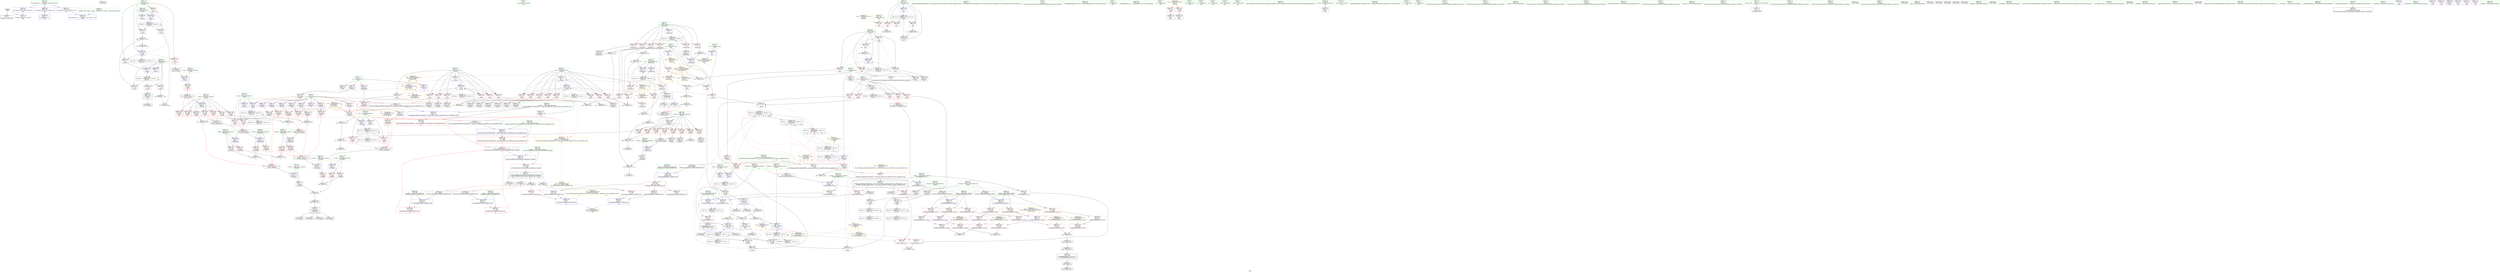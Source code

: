 digraph "SVFG" {
	label="SVFG";

	Node0x55d38d17f060 [shape=record,color=grey,label="{NodeID: 0\nNullPtr}"];
	Node0x55d38d17f060 -> Node0x55d38d1b9b70[style=solid];
	Node0x55d38d17f060 -> Node0x55d38d1c7250[style=solid];
	Node0x55d38d230170 [shape=record,color=black,label="{NodeID: 775\n48 = PHI()\n}"];
	Node0x55d38d1c6250 [shape=record,color=red,label="{NodeID: 277\n493\<--471\n\<--c\n_Z5solvev\n}"];
	Node0x55d38d1c6250 -> Node0x55d38d1c9710[style=solid];
	Node0x55d38d1b7050 [shape=record,color=black,label="{NodeID: 111\n289\<--288\nidxprom34\<--\n_Z4calcii\n}"];
	Node0x55d38d1bb670 [shape=record,color=red,label="{NodeID: 222\n227\<--176\n\<--i\n_Z4calcii\n}"];
	Node0x55d38d1bb670 -> Node0x55d38d1b6c40[style=solid];
	Node0x55d38d1b7a60 [shape=record,color=green,label="{NodeID: 56\n186\<--187\nref.tmp47\<--ref.tmp47_field_insensitive\n_Z4calcii\n|{|<s1>15}}"];
	Node0x55d38d1b7a60 -> Node0x55d38d1c8940[style=solid];
	Node0x55d38d1b7a60:s1 -> Node0x55d38d237210[style=solid,color=red];
	Node0x55d38d1d53b0 [shape=record,color=grey,label="{NodeID: 499\n296 = Binary(122, 295, )\n}"];
	Node0x55d38d1d53b0 -> Node0x55d38d1c87a0[style=solid];
	Node0x55d38d1c9090 [shape=record,color=blue,label="{NodeID: 333\n421\<--416\n__b.addr\<--__b\n_ZSt3minIiERKT_S2_S2_\n}"];
	Node0x55d38d1c9090 -> Node0x55d38d1c5890[style=dashed];
	Node0x55d38d1c9090 -> Node0x55d38d1c5960[style=dashed];
	Node0x55d38d1be8c0 [shape=record,color=red,label="{NodeID: 167\n263\<--8\n\<--N\n_Z4calcii\n}"];
	Node0x55d38d1be8c0 -> Node0x55d38d1d7db0[style=solid];
	Node0x55d38d1b31e0 [shape=record,color=green,label="{NodeID: 1\n7\<--1\n__dso_handle\<--dummyObj\nGlob }"];
	Node0x55d38d233fd0 [shape=record,color=black,label="{NodeID: 776\n283 = PHI(65, )\n}"];
	Node0x55d38d200cb0 [shape=record,color=yellow,style=double,label="{NodeID: 610\n55V_1 = ENCHI(MR_55V_0)\npts\{1790000 1790001 1810000 1810001 \}\nFun[_Z4calcii]|{<s0>7|<s1>7|<s2>7|<s3>7}}"];
	Node0x55d38d200cb0:s0 -> Node0x55d38d200ed0[style=dashed,color=red];
	Node0x55d38d200cb0:s1 -> Node0x55d38d200fb0[style=dashed,color=red];
	Node0x55d38d200cb0:s2 -> Node0x55d38d201170[style=dashed,color=red];
	Node0x55d38d200cb0:s3 -> Node0x55d38d201250[style=dashed,color=red];
	Node0x55d38d1c6320 [shape=record,color=red,label="{NodeID: 278\n527\<--504\n\<--T\nmain\n}"];
	Node0x55d38d1c6320 -> Node0x55d38d1c2340[style=solid];
	Node0x55d38d1b7120 [shape=record,color=black,label="{NodeID: 112\n306\<--305\nidxprom41\<--\n_Z4calcii\n}"];
	Node0x55d38d1bb740 [shape=record,color=red,label="{NodeID: 223\n244\<--176\n\<--i\n_Z4calcii\n}"];
	Node0x55d38d1bb740 -> Node0x55d38d1b6d10[style=solid];
	Node0x55d38d1b7b30 [shape=record,color=green,label="{NodeID: 57\n231\<--232\n_ZSt9make_pairIRiS0_ESt4pairINSt17__decay_and_stripIT_E6__typeENS2_IT0_E6__typeEEOS3_OS6_\<--_ZSt9make_pairIRiS0_ESt4pairINSt17__decay_and_stripIT_E6__typeENS2_IT0_E6__typeEEOS3_OS6__field_insensitive\n}"];
	Node0x55d38d1d5530 [shape=record,color=grey,label="{NodeID: 500\n484 = Binary(483, 485, )\n}"];
	Node0x55d38d1d5530 -> Node0x55d38d1c9570[style=solid];
	Node0x55d38d1c9160 [shape=record,color=blue,label="{NodeID: 334\n417\<--431\nretval\<--\n_ZSt3minIiERKT_S2_S2_\n}"];
	Node0x55d38d1c9160 -> Node0x55d38d1fef70[style=dashed];
	Node0x55d38d1be990 [shape=record,color=red,label="{NodeID: 168\n451\<--8\n\<--N\n_Z3cani\n}"];
	Node0x55d38d1be990 -> Node0x55d38d1d6430[style=solid];
	Node0x55d38d1b34e0 [shape=record,color=green,label="{NodeID: 2\n9\<--1\n\<--dummyObj\nCan only get source location for instruction, argument, global var or function.}"];
	Node0x55d38d234130 [shape=record,color=black,label="{NodeID: 777\n293 = PHI(91, )\n|{<s0>10}}"];
	Node0x55d38d234130:s0 -> Node0x55d38d2362e0[style=solid,color=red];
	Node0x55d38d1c63f0 [shape=record,color=red,label="{NodeID: 279\n526\<--506\n\<--t\nmain\n}"];
	Node0x55d38d1c63f0 -> Node0x55d38d1c2340[style=solid];
	Node0x55d38d1b71f0 [shape=record,color=black,label="{NodeID: 113\n312\<--311\nidxprom43\<--\n_Z4calcii\n}"];
	Node0x55d38d1f2e60 [shape=record,color=black,label="{NodeID: 556\nMR_53V_7 = PHI(MR_53V_6, MR_53V_4, )\npts\{190000 \}\n|{|<s1>14|<s2>14|<s3>14|<s4>14}}"];
	Node0x55d38d1f2e60 -> Node0x55d38d1f5660[style=dashed];
	Node0x55d38d1f2e60:s1 -> Node0x55d38d1c4030[style=dashed,color=red];
	Node0x55d38d1f2e60:s2 -> Node0x55d38d1c4920[style=dashed,color=red];
	Node0x55d38d1f2e60:s3 -> Node0x55d38d1c7f80[style=dashed,color=red];
	Node0x55d38d1f2e60:s4 -> Node0x55d38d1f9760[style=dashed,color=red];
	Node0x55d38d1bb810 [shape=record,color=red,label="{NodeID: 224\n249\<--176\n\<--i\n_Z4calcii\n}"];
	Node0x55d38d1bb810 -> Node0x55d38d1b6de0[style=solid];
	Node0x55d38d1b7c30 [shape=record,color=green,label="{NodeID: 58\n239\<--240\n_ZStltIiiEbRKSt4pairIT_T0_ES5_\<--_ZStltIiiEbRKSt4pairIT_T0_ES5__field_insensitive\n}"];
	Node0x55d38d1d56b0 [shape=record,color=grey,label="{NodeID: 501\n483 = Binary(481, 482, )\n}"];
	Node0x55d38d1d56b0 -> Node0x55d38d1d5530[style=solid];
	Node0x55d38d1c9230 [shape=record,color=blue,label="{NodeID: 335\n417\<--434\nretval\<--\n_ZSt3minIiERKT_S2_S2_\n}"];
	Node0x55d38d1c9230 -> Node0x55d38d1fef70[style=dashed];
	Node0x55d38d1bea60 [shape=record,color=red,label="{NodeID: 169\n535\<--8\n\<--N\nmain\n}"];
	Node0x55d38d1bea60 -> Node0x55d38d1d80b0[style=solid];
	Node0x55d38d1b3570 [shape=record,color=green,label="{NodeID: 3\n20\<--1\n.str\<--dummyObj\nGlob }"];
	Node0x55d38d2342c0 [shape=record,color=black,label="{NodeID: 778\n295 = PHI(161, )\n}"];
	Node0x55d38d2342c0 -> Node0x55d38d1d53b0[style=solid];
	Node0x55d38d200ed0 [shape=record,color=yellow,style=double,label="{NodeID: 612\n61V_1 = ENCHI(MR_61V_0)\npts\{1790000 \}\nFun[_ZStltIiiEbRKSt4pairIT_T0_ES5_]}"];
	Node0x55d38d200ed0 -> Node0x55d38d1c4ed0[style=dashed];
	Node0x55d38d200ed0 -> Node0x55d38d1c5140[style=dashed];
	Node0x55d38d1c64c0 [shape=record,color=red,label="{NodeID: 280\n555\<--506\n\<--t\nmain\n}"];
	Node0x55d38d1b72c0 [shape=record,color=black,label="{NodeID: 114\n322\<--321\nidxprom48\<--\n_Z4calcii\n}"];
	Node0x55d38d1f3360 [shape=record,color=black,label="{NodeID: 557\nMR_100V_2 = PHI(MR_100V_3, MR_100V_1, )\npts\{472 \}\n}"];
	Node0x55d38d1f3360 -> Node0x55d38d1c9570[style=dashed];
	Node0x55d38d1bb8e0 [shape=record,color=red,label="{NodeID: 225\n256\<--176\n\<--i\n_Z4calcii\n}"];
	Node0x55d38d1bb8e0 -> Node0x55d38d1d7330[style=solid];
	Node0x55d38d1b7d30 [shape=record,color=green,label="{NodeID: 59\n299\<--300\n_ZSt3minIiERKT_S2_S2_\<--_ZSt3minIiERKT_S2_S2__field_insensitive\n}"];
	Node0x55d38d1d5830 [shape=record,color=grey,label="{NodeID: 502\n310 = Binary(308, 309, )\n|{<s0>12}}"];
	Node0x55d38d1d5830:s0 -> Node0x55d38d2376b0[style=solid,color=red];
	Node0x55d38d1c9300 [shape=record,color=blue,label="{NodeID: 336\n443\<--442\nl.addr\<--l\n_Z3cani\n}"];
	Node0x55d38d1c9300 -> Node0x55d38d1c5bd0[style=dashed];
	Node0x55d38d1beb30 [shape=record,color=red,label="{NodeID: 170\n456\<--11\n\<--K\n_Z3cani\n}"];
	Node0x55d38d1beb30 -> Node0x55d38d1d7c30[style=solid];
	Node0x55d38d1b3600 [shape=record,color=green,label="{NodeID: 4\n22\<--1\n.str.1\<--dummyObj\nGlob }"];
	Node0x55d38d234400 [shape=record,color=black,label="{NodeID: 779\n298 = PHI(414, )\n}"];
	Node0x55d38d234400 -> Node0x55d38d1c4510[style=solid];
	Node0x55d38d200fb0 [shape=record,color=yellow,style=double,label="{NodeID: 613\n63V_1 = ENCHI(MR_63V_0)\npts\{1790001 \}\nFun[_ZStltIiiEbRKSt4pairIT_T0_ES5_]}"];
	Node0x55d38d200fb0 -> Node0x55d38d1c5210[style=dashed];
	Node0x55d38d1c6590 [shape=record,color=red,label="{NodeID: 281\n569\<--506\n\<--t\nmain\n}"];
	Node0x55d38d1c6590 -> Node0x55d38d1d4f30[style=solid];
	Node0x55d38d1bbe30 [shape=record,color=black,label="{NodeID: 115\n346\<--345\nidxprom61\<--\n_Z4calcii\n}"];
	Node0x55d38d1f3860 [shape=record,color=black,label="{NodeID: 558\nMR_53V_2 = PHI(MR_53V_3, MR_53V_1, )\npts\{190000 \}\n|{<s0>21|<s1>32}}"];
	Node0x55d38d1f3860:s0 -> Node0x55d38d2035e0[style=dashed,color=red];
	Node0x55d38d1f3860:s1 -> Node0x55d38d1f1560[style=dashed,color=blue];
	Node0x55d38d1bb9b0 [shape=record,color=red,label="{NodeID: 226\n262\<--182\n\<--i19\n_Z4calcii\n}"];
	Node0x55d38d1bb9b0 -> Node0x55d38d1d7db0[style=solid];
	Node0x55d38d1b7e30 [shape=record,color=green,label="{NodeID: 60\n356\<--357\n__x.addr\<--__x.addr_field_insensitive\n_ZStltIiiEbRKSt4pairIT_T0_ES5_\n}"];
	Node0x55d38d1b7e30 -> Node0x55d38d1c49f0[style=solid];
	Node0x55d38d1b7e30 -> Node0x55d38d1c4ac0[style=solid];
	Node0x55d38d1b7e30 -> Node0x55d38d1c4b90[style=solid];
	Node0x55d38d1b7e30 -> Node0x55d38d1c8c80[style=solid];
	Node0x55d38d1d59b0 [shape=record,color=grey,label="{NodeID: 503\n154 = Binary(153, 122, )\n}"];
	Node0x55d38d1d59b0 -> Node0x55d38d1c7b70[style=solid];
	Node0x55d38d1c93d0 [shape=record,color=blue,label="{NodeID: 337\n467\<--9\na\<--\n_Z5solvev\n}"];
	Node0x55d38d1c93d0 -> Node0x55d38d1f3d60[style=dashed];
	Node0x55d38d1bec00 [shape=record,color=red,label="{NodeID: 171\n511\<--24\n\<--stdin\nmain\n}"];
	Node0x55d38d1bec00 -> Node0x55d38d1bc470[style=solid];
	Node0x55d38d1b3690 [shape=record,color=green,label="{NodeID: 5\n24\<--1\nstdin\<--dummyObj\nGlob }"];
	Node0x55d38d234540 [shape=record,color=black,label="{NodeID: 780\n134 = PHI(65, )\n}"];
	Node0x55d38d1c6660 [shape=record,color=red,label="{NodeID: 282\n534\<--508\n\<--i\nmain\n}"];
	Node0x55d38d1c6660 -> Node0x55d38d1d80b0[style=solid];
	Node0x55d38d1bbec0 [shape=record,color=black,label="{NodeID: 116\n161\<--351\n_Z4calcii_ret\<--\n_Z4calcii\n|{<s0>10|<s1>14|<s2>20}}"];
	Node0x55d38d1bbec0:s0 -> Node0x55d38d2342c0[style=solid,color=blue];
	Node0x55d38d1bbec0:s1 -> Node0x55d38d235080[style=solid,color=blue];
	Node0x55d38d1bbec0:s2 -> Node0x55d38d235580[style=solid,color=blue];
	Node0x55d38d1f3d60 [shape=record,color=black,label="{NodeID: 559\nMR_96V_3 = PHI(MR_96V_4, MR_96V_2, )\npts\{468 \}\n}"];
	Node0x55d38d1f3d60 -> Node0x55d38d1c5ca0[style=dashed];
	Node0x55d38d1f3d60 -> Node0x55d38d1c5d70[style=dashed];
	Node0x55d38d1f3d60 -> Node0x55d38d1c9710[style=dashed];
	Node0x55d38d1f3d60 -> Node0x55d38d1f3d60[style=dashed];
	Node0x55d38d1bba80 [shape=record,color=red,label="{NodeID: 227\n267\<--182\n\<--i19\n_Z4calcii\n}"];
	Node0x55d38d1bba80 -> Node0x55d38d1d5fb0[style=solid];
	Node0x55d38d1b7f00 [shape=record,color=green,label="{NodeID: 61\n358\<--359\n__y.addr\<--__y.addr_field_insensitive\n_ZStltIiiEbRKSt4pairIT_T0_ES5_\n}"];
	Node0x55d38d1b7f00 -> Node0x55d38d1c4c60[style=solid];
	Node0x55d38d1b7f00 -> Node0x55d38d1c4d30[style=solid];
	Node0x55d38d1b7f00 -> Node0x55d38d1c4e00[style=solid];
	Node0x55d38d1b7f00 -> Node0x55d38d1c8d50[style=solid];
	Node0x55d38d1d5b30 [shape=record,color=grey,label="{NodeID: 504\n149 = Binary(148, 147, )\n}"];
	Node0x55d38d1d5b30 -> Node0x55d38d1c7aa0[style=solid];
	Node0x55d38d1c94a0 [shape=record,color=blue,label="{NodeID: 338\n469\<--210\nb\<--\n_Z5solvev\n}"];
	Node0x55d38d1c94a0 -> Node0x55d38d1f4260[style=dashed];
	Node0x55d38d1becd0 [shape=record,color=red,label="{NodeID: 172\n517\<--29\n\<--stdout\nmain\n}"];
	Node0x55d38d1becd0 -> Node0x55d38d1bc540[style=solid];
	Node0x55d38d1b3ed0 [shape=record,color=green,label="{NodeID: 6\n25\<--1\n.str.2\<--dummyObj\nGlob }"];
	Node0x55d38d234650 [shape=record,color=black,label="{NodeID: 781\n144 = PHI(65, )\n}"];
	Node0x55d38d201170 [shape=record,color=yellow,style=double,label="{NodeID: 615\n65V_1 = ENCHI(MR_65V_0)\npts\{1810000 \}\nFun[_ZStltIiiEbRKSt4pairIT_T0_ES5_]}"];
	Node0x55d38d201170 -> Node0x55d38d1c4fa0[style=dashed];
	Node0x55d38d201170 -> Node0x55d38d1c5070[style=dashed];
	Node0x55d38d1c6730 [shape=record,color=red,label="{NodeID: 283\n538\<--508\n\<--i\nmain\n}"];
	Node0x55d38d1c6730 -> Node0x55d38d1bc610[style=solid];
	Node0x55d38d1bbf90 [shape=record,color=black,label="{NodeID: 117\n353\<--388\n_ZStltIiiEbRKSt4pairIT_T0_ES5__ret\<--\n_ZStltIiiEbRKSt4pairIT_T0_ES5_\n|{<s0>7}}"];
	Node0x55d38d1bbf90:s0 -> Node0x55d38d234cc0[style=solid,color=blue];
	Node0x55d38d1f4260 [shape=record,color=black,label="{NodeID: 560\nMR_98V_3 = PHI(MR_98V_5, MR_98V_2, )\npts\{470 \}\n}"];
	Node0x55d38d1f4260 -> Node0x55d38d1c5e40[style=dashed];
	Node0x55d38d1f4260 -> Node0x55d38d1c5f10[style=dashed];
	Node0x55d38d1f4260 -> Node0x55d38d1c5fe0[style=dashed];
	Node0x55d38d1f4260 -> Node0x55d38d1c9640[style=dashed];
	Node0x55d38d1f4260 -> Node0x55d38d1f4260[style=dashed];
	Node0x55d38d1bbb50 [shape=record,color=red,label="{NodeID: 228\n272\<--182\n\<--i19\n_Z4calcii\n}"];
	Node0x55d38d1bbb50 -> Node0x55d38d1b6eb0[style=solid];
	Node0x55d38d1b7fd0 [shape=record,color=green,label="{NodeID: 62\n394\<--395\nretval\<--retval_field_insensitive\n_ZSt9make_pairIRiS0_ESt4pairINSt17__decay_and_stripIT_E6__typeENS2_IT0_E6__typeEEOS3_OS6_\n|{|<s1>18}}"];
	Node0x55d38d1b7fd0 -> Node0x55d38d1bc060[style=solid];
	Node0x55d38d1b7fd0:s1 -> Node0x55d38d236a00[style=solid,color=red];
	Node0x55d38d1d5cb0 [shape=record,color=grey,label="{NodeID: 505\n281 = Binary(279, 280, )\n|{<s0>8}}"];
	Node0x55d38d1d5cb0:s0 -> Node0x55d38d2378a0[style=solid,color=red];
	Node0x55d38d1c9570 [shape=record,color=blue,label="{NodeID: 339\n471\<--484\nc\<--div\n_Z5solvev\n}"];
	Node0x55d38d1c9570 -> Node0x55d38d1c60b0[style=dashed];
	Node0x55d38d1c9570 -> Node0x55d38d1c6180[style=dashed];
	Node0x55d38d1c9570 -> Node0x55d38d1c6250[style=dashed];
	Node0x55d38d1c9570 -> Node0x55d38d1f3360[style=dashed];
	Node0x55d38d1beda0 [shape=record,color=red,label="{NodeID: 173\n79\<--69\n\<--x1.addr\n_Z5insegiii\n}"];
	Node0x55d38d1beda0 -> Node0x55d38d1c24c0[style=solid];
	Node0x55d38d1b3f60 [shape=record,color=green,label="{NodeID: 7\n27\<--1\n.str.3\<--dummyObj\nGlob }"];
	Node0x55d38d234760 [shape=record,color=black,label="{NodeID: 782\n616 = PHI(592, )\n}"];
	Node0x55d38d234760 -> Node0x55d38d1c6ce0[style=solid];
	Node0x55d38d201250 [shape=record,color=yellow,style=double,label="{NodeID: 616\n67V_1 = ENCHI(MR_67V_0)\npts\{1810001 \}\nFun[_ZStltIiiEbRKSt4pairIT_T0_ES5_]}"];
	Node0x55d38d201250 -> Node0x55d38d1c52e0[style=dashed];
	Node0x55d38d1c6800 [shape=record,color=red,label="{NodeID: 284\n542\<--508\n\<--i\nmain\n}"];
	Node0x55d38d1c6800 -> Node0x55d38d1bc6e0[style=solid];
	Node0x55d38d1bc060 [shape=record,color=black,label="{NodeID: 118\n411\<--394\n\<--retval\n_ZSt9make_pairIRiS0_ESt4pairINSt17__decay_and_stripIT_E6__typeENS2_IT0_E6__typeEEOS3_OS6_\n}"];
	Node0x55d38d1bc060 -> Node0x55d38d1c5550[style=solid];
	Node0x55d38d1bbc20 [shape=record,color=red,label="{NodeID: 229\n276\<--182\n\<--i19\n_Z4calcii\n}"];
	Node0x55d38d1bbc20 -> Node0x55d38d1b6f80[style=solid];
	Node0x55d38d1b80a0 [shape=record,color=green,label="{NodeID: 63\n396\<--397\n__x.addr\<--__x.addr_field_insensitive\n_ZSt9make_pairIRiS0_ESt4pairINSt17__decay_and_stripIT_E6__typeENS2_IT0_E6__typeEEOS3_OS6_\n}"];
	Node0x55d38d1b80a0 -> Node0x55d38d1c53b0[style=solid];
	Node0x55d38d1b80a0 -> Node0x55d38d1c8e20[style=solid];
	Node0x55d38d1d5e30 [shape=record,color=grey,label="{NodeID: 506\n139 = Binary(137, 138, )\n|{<s0>4}}"];
	Node0x55d38d1d5e30:s0 -> Node0x55d38d2378a0[style=solid,color=red];
	Node0x55d38d1c9640 [shape=record,color=blue,label="{NodeID: 340\n469\<--490\nb\<--\n_Z5solvev\n}"];
	Node0x55d38d1c9640 -> Node0x55d38d1f4260[style=dashed];
	Node0x55d38d1bee70 [shape=record,color=red,label="{NodeID: 174\n83\<--71\n\<--x2.addr\n_Z5insegiii\n}"];
	Node0x55d38d1bee70 -> Node0x55d38d1c21c0[style=solid];
	Node0x55d38d1b3ff0 [shape=record,color=green,label="{NodeID: 8\n29\<--1\nstdout\<--dummyObj\nGlob }"];
	Node0x55d38d234900 [shape=record,color=black,label="{NodeID: 783\n621 = PHI(592, )\n}"];
	Node0x55d38d234900 -> Node0x55d38d1c6db0[style=solid];
	Node0x55d38d1c68d0 [shape=record,color=red,label="{NodeID: 285\n547\<--508\n\<--i\nmain\n}"];
	Node0x55d38d1c68d0 -> Node0x55d38d1d5230[style=solid];
	Node0x55d38d1bc130 [shape=record,color=black,label="{NodeID: 119\n391\<--412\n_ZSt9make_pairIRiS0_ESt4pairINSt17__decay_and_stripIT_E6__typeENS2_IT0_E6__typeEEOS3_OS6__ret\<--\n_ZSt9make_pairIRiS0_ESt4pairINSt17__decay_and_stripIT_E6__typeENS2_IT0_E6__typeEEOS3_OS6_\n|{<s0>5|<s1>6}}"];
	Node0x55d38d1bc130:s0 -> Node0x55d38d234a40[style=solid,color=blue];
	Node0x55d38d1bc130:s1 -> Node0x55d38d234b80[style=solid,color=blue];
	Node0x55d38d1bbcf0 [shape=record,color=red,label="{NodeID: 230\n288\<--182\n\<--i19\n_Z4calcii\n}"];
	Node0x55d38d1bbcf0 -> Node0x55d38d1b7050[style=solid];
	Node0x55d38d1b8170 [shape=record,color=green,label="{NodeID: 64\n398\<--399\n__y.addr\<--__y.addr_field_insensitive\n_ZSt9make_pairIRiS0_ESt4pairINSt17__decay_and_stripIT_E6__typeENS2_IT0_E6__typeEEOS3_OS6_\n}"];
	Node0x55d38d1b8170 -> Node0x55d38d1c5480[style=solid];
	Node0x55d38d1b8170 -> Node0x55d38d1c8ef0[style=solid];
	Node0x55d38d1d5fb0 [shape=record,color=grey,label="{NodeID: 507\n268 = Binary(122, 267, )\n}"];
	Node0x55d38d1d5fb0 -> Node0x55d38d1d6130[style=solid];
	Node0x55d38d1c9710 [shape=record,color=blue,label="{NodeID: 341\n467\<--493\na\<--\n_Z5solvev\n}"];
	Node0x55d38d1c9710 -> Node0x55d38d1f3d60[style=dashed];
	Node0x55d38d1bef40 [shape=record,color=red,label="{NodeID: 175\n78\<--73\n\<--x.addr\n_Z5insegiii\n}"];
	Node0x55d38d1bef40 -> Node0x55d38d1c24c0[style=solid];
	Node0x55d38d1b4080 [shape=record,color=green,label="{NodeID: 9\n30\<--1\n_ZSt3cin\<--dummyObj\nGlob }"];
	Node0x55d38d234a40 [shape=record,color=black,label="{NodeID: 784\n230 = PHI(391, )\n}"];
	Node0x55d38d234a40 -> Node0x55d38d1c82c0[style=solid];
	Node0x55d38d1c69a0 [shape=record,color=red,label="{NodeID: 286\n597\<--594\n\<--__t.addr\n_ZSt7forwardIRiEOT_RNSt16remove_referenceIS1_E4typeE\n}"];
	Node0x55d38d1c69a0 -> Node0x55d38d1bc7b0[style=solid];
	Node0x55d38d1bc200 [shape=record,color=black,label="{NodeID: 120\n414\<--437\n_ZSt3minIiERKT_S2_S2__ret\<--\n_ZSt3minIiERKT_S2_S2_\n|{<s0>11|<s1>15}}"];
	Node0x55d38d1bc200:s0 -> Node0x55d38d234400[style=solid,color=blue];
	Node0x55d38d1bc200:s1 -> Node0x55d38d2351c0[style=solid,color=blue];
	Node0x55d38d1c3d30 [shape=record,color=red,label="{NodeID: 231\n305\<--182\n\<--i19\n_Z4calcii\n}"];
	Node0x55d38d1c3d30 -> Node0x55d38d1b7120[style=solid];
	Node0x55d38d1b8240 [shape=record,color=green,label="{NodeID: 65\n404\<--405\n_ZSt7forwardIRiEOT_RNSt16remove_referenceIS1_E4typeE\<--_ZSt7forwardIRiEOT_RNSt16remove_referenceIS1_E4typeE_field_insensitive\n}"];
	Node0x55d38d1d6130 [shape=record,color=grey,label="{NodeID: 508\n269 = Binary(266, 268, )\n}"];
	Node0x55d38d1d6130 -> Node0x55d38d1d7f30[style=solid];
	Node0x55d38d1c97e0 [shape=record,color=blue,label="{NodeID: 342\n502\<--9\nretval\<--\nmain\n}"];
	Node0x55d38d1bf010 [shape=record,color=red,label="{NodeID: 176\n82\<--73\n\<--x.addr\n_Z5insegiii\n}"];
	Node0x55d38d1bf010 -> Node0x55d38d1c21c0[style=solid];
	Node0x55d38d1b4110 [shape=record,color=green,label="{NodeID: 10\n31\<--1\n_ZSt4cout\<--dummyObj\nGlob }"];
	Node0x55d38d234b80 [shape=record,color=black,label="{NodeID: 785\n235 = PHI(391, )\n}"];
	Node0x55d38d234b80 -> Node0x55d38d1c8390[style=solid];
	Node0x55d38d1c6a70 [shape=record,color=red,label="{NodeID: 287\n612\<--603\nthis1\<--this.addr\n_ZNSt4pairIiiEC2IRiS2_Lb1EEEOT_OT0_\n}"];
	Node0x55d38d1c6a70 -> Node0x55d38d1bc880[style=solid];
	Node0x55d38d1c6a70 -> Node0x55d38d1be4b0[style=solid];
	Node0x55d38d1c6a70 -> Node0x55d38d1be580[style=solid];
	Node0x55d38d1bc2d0 [shape=record,color=black,label="{NodeID: 121\n441\<--457\n_Z3cani_ret\<--cmp\n_Z3cani\n|{<s0>21}}"];
	Node0x55d38d1bc2d0:s0 -> Node0x55d38d2356c0[style=solid,color=blue];
	Node0x55d38d1f5660 [shape=record,color=black,label="{NodeID: 564\nMR_53V_4 = PHI(MR_53V_11, MR_53V_3, )\npts\{190000 \}\n|{|<s4>10|<s5>10|<s6>10|<s7>10}}"];
	Node0x55d38d1f5660 -> Node0x55d38d1c4920[style=dashed];
	Node0x55d38d1f5660 -> Node0x55d38d1f2e60[style=dashed];
	Node0x55d38d1f5660 -> Node0x55d38d1f5660[style=dashed];
	Node0x55d38d1f5660 -> Node0x55d38d1f9760[style=dashed];
	Node0x55d38d1f5660:s4 -> Node0x55d38d1c4030[style=dashed,color=red];
	Node0x55d38d1f5660:s5 -> Node0x55d38d1c4920[style=dashed,color=red];
	Node0x55d38d1f5660:s6 -> Node0x55d38d1c7f80[style=dashed,color=red];
	Node0x55d38d1f5660:s7 -> Node0x55d38d1f9760[style=dashed,color=red];
	Node0x55d38d1c3dc0 [shape=record,color=red,label="{NodeID: 232\n311\<--182\n\<--i19\n_Z4calcii\n}"];
	Node0x55d38d1c3dc0 -> Node0x55d38d1b71f0[style=solid];
	Node0x55d38d1b8340 [shape=record,color=green,label="{NodeID: 66\n409\<--410\n_ZNSt4pairIiiEC2IRiS2_Lb1EEEOT_OT0_\<--_ZNSt4pairIiiEC2IRiS2_Lb1EEEOT_OT0__field_insensitive\n}"];
	Node0x55d38d1d62b0 [shape=record,color=grey,label="{NodeID: 509\n453 = Binary(452, 122, )\n|{<s0>20}}"];
	Node0x55d38d1d62b0:s0 -> Node0x55d38d2362e0[style=solid,color=red];
	Node0x55d38d1c98b0 [shape=record,color=blue,label="{NodeID: 343\n506\<--122\nt\<--\nmain\n}"];
	Node0x55d38d1c98b0 -> Node0x55d38d1f0b60[style=dashed];
	Node0x55d38d1bf0e0 [shape=record,color=red,label="{NodeID: 177\n119\<--96\n\<--m.addr\n_Z6reduceiiii\n}"];
	Node0x55d38d1bf0e0 -> Node0x55d38d1d6bb0[style=solid];
	Node0x55d38d1b41a0 [shape=record,color=green,label="{NodeID: 11\n32\<--1\n.str.4\<--dummyObj\nGlob }"];
	Node0x55d38d234cc0 [shape=record,color=black,label="{NodeID: 786\n238 = PHI(353, )\n}"];
	Node0x55d38d234cc0 -> Node0x55d38d1d3e50[style=solid];
	Node0x55d38d1c6b40 [shape=record,color=red,label="{NodeID: 288\n615\<--605\n\<--__x.addr\n_ZNSt4pairIiiEC2IRiS2_Lb1EEEOT_OT0_\n|{<s0>35}}"];
	Node0x55d38d1c6b40:s0 -> Node0x55d38d237390[style=solid,color=red];
	Node0x55d38d1bc3a0 [shape=record,color=black,label="{NodeID: 122\n466\<--497\n_Z5solvev_ret\<--\n_Z5solvev\n|{<s0>32}}"];
	Node0x55d38d1bc3a0:s0 -> Node0x55d38d235f70[style=solid,color=blue];
	Node0x55d38d1f5b60 [shape=record,color=black,label="{NodeID: 565\nMR_18V_3 = PHI(MR_18V_5, MR_18V_2, )\npts\{105 \}\n}"];
	Node0x55d38d1f5b60 -> Node0x55d38d1bf690[style=dashed];
	Node0x55d38d1f5b60 -> Node0x55d38d1bf760[style=dashed];
	Node0x55d38d1f5b60 -> Node0x55d38d1c7aa0[style=dashed];
	Node0x55d38d1f5b60 -> Node0x55d38d1f5b60[style=dashed];
	Node0x55d38d1c3e90 [shape=record,color=red,label="{NodeID: 233\n321\<--182\n\<--i19\n_Z4calcii\n}"];
	Node0x55d38d1c3e90 -> Node0x55d38d1b72c0[style=solid];
	Node0x55d38d1b8440 [shape=record,color=green,label="{NodeID: 67\n417\<--418\nretval\<--retval_field_insensitive\n_ZSt3minIiERKT_S2_S2_\n}"];
	Node0x55d38d1b8440 -> Node0x55d38d1c5620[style=solid];
	Node0x55d38d1b8440 -> Node0x55d38d1c9160[style=solid];
	Node0x55d38d1b8440 -> Node0x55d38d1c9230[style=solid];
	Node0x55d38d1d6430 [shape=record,color=grey,label="{NodeID: 510\n452 = Binary(122, 451, )\n}"];
	Node0x55d38d1d6430 -> Node0x55d38d1d62b0[style=solid];
	Node0x55d38d1c9980 [shape=record,color=blue,label="{NodeID: 344\n508\<--9\ni\<--\nmain\n}"];
	Node0x55d38d1c9980 -> Node0x55d38d1c6660[style=dashed];
	Node0x55d38d1c9980 -> Node0x55d38d1c6730[style=dashed];
	Node0x55d38d1c9980 -> Node0x55d38d1c6800[style=dashed];
	Node0x55d38d1c9980 -> Node0x55d38d1c68d0[style=dashed];
	Node0x55d38d1c9980 -> Node0x55d38d1c9a50[style=dashed];
	Node0x55d38d1c9980 -> Node0x55d38d1f1060[style=dashed];
	Node0x55d38d1bf1b0 [shape=record,color=red,label="{NodeID: 178\n126\<--98\n\<--x0.addr\n_Z6reduceiiii\n|{<s0>3}}"];
	Node0x55d38d1bf1b0:s0 -> Node0x55d38d2376b0[style=solid,color=red];
	Node0x55d38d1b4230 [shape=record,color=green,label="{NodeID: 12\n34\<--1\n.str.5\<--dummyObj\nGlob }"];
	Node0x55d38d234e00 [shape=record,color=black,label="{NodeID: 787\n316 = PHI(65, )\n}"];
	Node0x55d38d1c6c10 [shape=record,color=red,label="{NodeID: 289\n620\<--607\n\<--__y.addr\n_ZNSt4pairIiiEC2IRiS2_Lb1EEEOT_OT0_\n|{<s0>36}}"];
	Node0x55d38d1c6c10:s0 -> Node0x55d38d237390[style=solid,color=red];
	Node0x55d38d1bc470 [shape=record,color=black,label="{NodeID: 123\n514\<--511\ncall\<--\nmain\n}"];
	Node0x55d38d1f6060 [shape=record,color=black,label="{NodeID: 566\nMR_20V_3 = PHI(MR_20V_4, MR_20V_2, )\npts\{107 \}\n}"];
	Node0x55d38d1f6060 -> Node0x55d38d1bf830[style=dashed];
	Node0x55d38d1f6060 -> Node0x55d38d1bf900[style=dashed];
	Node0x55d38d1f6060 -> Node0x55d38d1bf9d0[style=dashed];
	Node0x55d38d1f6060 -> Node0x55d38d1bfaa0[style=dashed];
	Node0x55d38d1f6060 -> Node0x55d38d1bfb70[style=dashed];
	Node0x55d38d1f6060 -> Node0x55d38d1bfc40[style=dashed];
	Node0x55d38d1f6060 -> Node0x55d38d1c7b70[style=dashed];
	Node0x55d38d1c3f60 [shape=record,color=red,label="{NodeID: 234\n340\<--182\n\<--i19\n_Z4calcii\n}"];
	Node0x55d38d1c3f60 -> Node0x55d38d1d7030[style=solid];
	Node0x55d38d1b8510 [shape=record,color=green,label="{NodeID: 68\n419\<--420\n__a.addr\<--__a.addr_field_insensitive\n_ZSt3minIiERKT_S2_S2_\n}"];
	Node0x55d38d1b8510 -> Node0x55d38d1c56f0[style=solid];
	Node0x55d38d1b8510 -> Node0x55d38d1c57c0[style=solid];
	Node0x55d38d1b8510 -> Node0x55d38d1c8fc0[style=solid];
	Node0x55d38d1d65b0 [shape=record,color=grey,label="{NodeID: 511\n220 = Binary(122, 219, )\n}"];
	Node0x55d38d1d65b0 -> Node0x55d38d1d6730[style=solid];
	Node0x55d38d1c9a50 [shape=record,color=blue,label="{NodeID: 345\n508\<--548\ni\<--inc\nmain\n}"];
	Node0x55d38d1c9a50 -> Node0x55d38d1c6660[style=dashed];
	Node0x55d38d1c9a50 -> Node0x55d38d1c6730[style=dashed];
	Node0x55d38d1c9a50 -> Node0x55d38d1c6800[style=dashed];
	Node0x55d38d1c9a50 -> Node0x55d38d1c68d0[style=dashed];
	Node0x55d38d1c9a50 -> Node0x55d38d1c9a50[style=dashed];
	Node0x55d38d1c9a50 -> Node0x55d38d1f1060[style=dashed];
	Node0x55d38d1bf280 [shape=record,color=red,label="{NodeID: 179\n127\<--98\n\<--x0.addr\n_Z6reduceiiii\n}"];
	Node0x55d38d1bf280 -> Node0x55d38d1d6d30[style=solid];
	Node0x55d38d1b4300 [shape=record,color=green,label="{NodeID: 13\n37\<--1\n\<--dummyObj\nCan only get source location for instruction, argument, global var or function.}"];
	Node0x55d38d234f10 [shape=record,color=black,label="{NodeID: 788\n328 = PHI(91, )\n|{<s0>14}}"];
	Node0x55d38d234f10:s0 -> Node0x55d38d2362e0[style=solid,color=red];
	Node0x55d38d2017c0 [shape=record,color=yellow,style=double,label="{NodeID: 622\n77V_1 = ENCHI(MR_77V_0)\npts\{173 175 140000 160000 \}\nFun[_ZNSt4pairIiiEC2IRiS2_Lb1EEEOT_OT0_]}"];
	Node0x55d38d2017c0 -> Node0x55d38d1c6ce0[style=dashed];
	Node0x55d38d2017c0 -> Node0x55d38d1c6db0[style=dashed];
	Node0x55d38d1c6ce0 [shape=record,color=red,label="{NodeID: 290\n617\<--616\n\<--call\n_ZNSt4pairIiiEC2IRiS2_Lb1EEEOT_OT0_\n}"];
	Node0x55d38d1c6ce0 -> Node0x55d38d1c9f30[style=solid];
	Node0x55d38d1bc540 [shape=record,color=black,label="{NodeID: 124\n520\<--517\ncall1\<--\nmain\n}"];
	Node0x55d38d1f6560 [shape=record,color=black,label="{NodeID: 567\nMR_27V_3 = PHI(MR_27V_4, MR_27V_2, )\npts\{165 \}\n}"];
	Node0x55d38d1f6560 -> Node0x55d38d1b9fb0[style=dashed];
	Node0x55d38d1c4030 [shape=record,color=red,label="{NodeID: 235\n198\<--197\n\<--arrayidx\n_Z4calcii\n}"];
	Node0x55d38d1c4030 -> Node0x55d38d1d7ab0[style=solid];
	Node0x55d38d1b85e0 [shape=record,color=green,label="{NodeID: 69\n421\<--422\n__b.addr\<--__b.addr_field_insensitive\n_ZSt3minIiERKT_S2_S2_\n}"];
	Node0x55d38d1b85e0 -> Node0x55d38d1c5890[style=solid];
	Node0x55d38d1b85e0 -> Node0x55d38d1c5960[style=solid];
	Node0x55d38d1b85e0 -> Node0x55d38d1c9090[style=solid];
	Node0x55d38d1d6730 [shape=record,color=grey,label="{NodeID: 512\n221 = Binary(218, 220, )\n}"];
	Node0x55d38d1d6730 -> Node0x55d38d1d8230[style=solid];
	Node0x55d38d1c9b20 [shape=record,color=blue,label="{NodeID: 346\n506\<--570\nt\<--inc19\nmain\n}"];
	Node0x55d38d1c9b20 -> Node0x55d38d1f0b60[style=dashed];
	Node0x55d38d1bf350 [shape=record,color=red,label="{NodeID: 180\n136\<--100\n\<--y0.addr\n_Z6reduceiiii\n|{<s0>4}}"];
	Node0x55d38d1bf350:s0 -> Node0x55d38d2376b0[style=solid,color=red];
	Node0x55d38d1b4400 [shape=record,color=green,label="{NodeID: 14\n87\<--1\n\<--dummyObj\nCan only get source location for instruction, argument, global var or function.}"];
	Node0x55d38d235080 [shape=record,color=black,label="{NodeID: 789\n330 = PHI(161, )\n}"];
	Node0x55d38d235080 -> Node0x55d38d1d68b0[style=solid];
	Node0x55d38d1c6db0 [shape=record,color=red,label="{NodeID: 291\n622\<--621\n\<--call2\n_ZNSt4pairIiiEC2IRiS2_Lb1EEEOT_OT0_\n}"];
	Node0x55d38d1c6db0 -> Node0x55d38d1ca000[style=solid];
	Node0x55d38d1bc610 [shape=record,color=black,label="{NodeID: 125\n539\<--538\nidxprom\<--\nmain\n}"];
	Node0x55d38d1f6a60 [shape=record,color=black,label="{NodeID: 568\nMR_33V_2 = PHI(MR_33V_4, MR_33V_1, )\npts\{171 \}\n}"];
	Node0x55d38d1c4100 [shape=record,color=red,label="{NodeID: 236\n247\<--246\n\<--arrayidx15\n_Z4calcii\n}"];
	Node0x55d38d1c4100 -> Node0x55d38d1c8460[style=solid];
	Node0x55d38d1b86b0 [shape=record,color=green,label="{NodeID: 70\n439\<--440\n_Z3cani\<--_Z3cani_field_insensitive\n}"];
	Node0x55d38d1d68b0 [shape=record,color=grey,label="{NodeID: 513\n331 = Binary(122, 330, )\n}"];
	Node0x55d38d1d68b0 -> Node0x55d38d1c8940[style=solid];
	Node0x55d38d1c9bf0 [shape=record,color=blue,label="{NodeID: 347\n594\<--593\n__t.addr\<--__t\n_ZSt7forwardIRiEOT_RNSt16remove_referenceIS1_E4typeE\n}"];
	Node0x55d38d1c9bf0 -> Node0x55d38d1c69a0[style=dashed];
	Node0x55d38d1bf420 [shape=record,color=red,label="{NodeID: 181\n137\<--100\n\<--y0.addr\n_Z6reduceiiii\n}"];
	Node0x55d38d1bf420 -> Node0x55d38d1d5e30[style=solid];
	Node0x55d38d1b4500 [shape=record,color=green,label="{NodeID: 15\n122\<--1\n\<--dummyObj\nCan only get source location for instruction, argument, global var or function.}"];
	Node0x55d38d2351c0 [shape=record,color=black,label="{NodeID: 790\n333 = PHI(414, )\n}"];
	Node0x55d38d2351c0 -> Node0x55d38d1c4850[style=solid];
	Node0x55d38d1c6e80 [shape=record,color=blue,label="{NodeID: 292\n8\<--9\nN\<--\nGlob }"];
	Node0x55d38d1c6e80 -> Node0x55d38d202880[style=dashed];
	Node0x55d38d1bc6e0 [shape=record,color=black,label="{NodeID: 126\n543\<--542\nidxprom9\<--\nmain\n}"];
	Node0x55d38d1f6f60 [shape=record,color=black,label="{NodeID: 569\nMR_35V_2 = PHI(MR_35V_7, MR_35V_1, )\npts\{173 \}\n}"];
	Node0x55d38d1c41d0 [shape=record,color=red,label="{NodeID: 237\n252\<--251\n\<--arrayidx17\n_Z4calcii\n}"];
	Node0x55d38d1c41d0 -> Node0x55d38d1c8530[style=solid];
	Node0x55d38d1b87b0 [shape=record,color=green,label="{NodeID: 71\n443\<--444\nl.addr\<--l.addr_field_insensitive\n_Z3cani\n}"];
	Node0x55d38d1b87b0 -> Node0x55d38d1c5bd0[style=solid];
	Node0x55d38d1b87b0 -> Node0x55d38d1c9300[style=solid];
	Node0x55d38d1d6a30 [shape=record,color=grey,label="{NodeID: 514\n326 = Binary(324, 325, )\n|{<s0>13}}"];
	Node0x55d38d1d6a30:s0 -> Node0x55d38d238050[style=solid,color=red];
	Node0x55d38d1c9cc0 [shape=record,color=blue,label="{NodeID: 348\n603\<--600\nthis.addr\<--this\n_ZNSt4pairIiiEC2IRiS2_Lb1EEEOT_OT0_\n}"];
	Node0x55d38d1c9cc0 -> Node0x55d38d1c6a70[style=dashed];
	Node0x55d38d1bf4f0 [shape=record,color=red,label="{NodeID: 182\n128\<--102\n\<--l.addr\n_Z6reduceiiii\n}"];
	Node0x55d38d1bf4f0 -> Node0x55d38d1d6d30[style=solid];
	Node0x55d38d1b4600 [shape=record,color=green,label="{NodeID: 16\n200\<--1\n\<--dummyObj\nCan only get source location for instruction, argument, global var or function.}"];
	Node0x55d38d235300 [shape=record,color=black,label="{NodeID: 791\n403 = PHI(592, )\n|{<s0>18}}"];
	Node0x55d38d235300:s0 -> Node0x55d38d236b10[style=solid,color=red];
	Node0x55d38d201af0 [shape=record,color=yellow,style=double,label="{NodeID: 625\n77V_1 = ENCHI(MR_77V_0)\npts\{173 175 140000 160000 \}\nFun[_ZSt9make_pairIRiS0_ESt4pairINSt17__decay_and_stripIT_E6__typeENS2_IT0_E6__typeEEOS3_OS6_]|{<s0>18}}"];
	Node0x55d38d201af0:s0 -> Node0x55d38d2017c0[style=dashed,color=red];
	Node0x55d38d1c6f50 [shape=record,color=blue,label="{NodeID: 293\n11\<--9\nK\<--\nGlob }"];
	Node0x55d38d1c6f50 -> Node0x55d38d202df0[style=dashed];
	Node0x55d38d1bc7b0 [shape=record,color=black,label="{NodeID: 127\n592\<--597\n_ZSt7forwardIRiEOT_RNSt16remove_referenceIS1_E4typeE_ret\<--\n_ZSt7forwardIRiEOT_RNSt16remove_referenceIS1_E4typeE\n|{<s0>16|<s1>17|<s2>35|<s3>36}}"];
	Node0x55d38d1bc7b0:s0 -> Node0x55d38d235300[style=solid,color=blue];
	Node0x55d38d1bc7b0:s1 -> Node0x55d38d235440[style=solid,color=blue];
	Node0x55d38d1bc7b0:s2 -> Node0x55d38d234760[style=solid,color=blue];
	Node0x55d38d1bc7b0:s3 -> Node0x55d38d234900[style=solid,color=blue];
	Node0x55d38d1f7460 [shape=record,color=black,label="{NodeID: 570\nMR_37V_2 = PHI(MR_37V_7, MR_37V_1, )\npts\{175 \}\n}"];
	Node0x55d38d1c42a0 [shape=record,color=red,label="{NodeID: 238\n275\<--274\n\<--arrayidx28\n_Z4calcii\n|{<s0>8}}"];
	Node0x55d38d1c42a0:s0 -> Node0x55d38d2376b0[style=solid,color=red];
	Node0x55d38d1b8880 [shape=record,color=green,label="{NodeID: 72\n449\<--450\nllvm.memset.p0i8.i64\<--llvm.memset.p0i8.i64_field_insensitive\n}"];
	Node0x55d38d1d6bb0 [shape=record,color=grey,label="{NodeID: 515\n123 = Binary(119, 121, )\n}"];
	Node0x55d38d1d6bb0 -> Node0x55d38d1d83b0[style=solid];
	Node0x55d38d1c9d90 [shape=record,color=blue,label="{NodeID: 349\n605\<--601\n__x.addr\<--__x\n_ZNSt4pairIiiEC2IRiS2_Lb1EEEOT_OT0_\n}"];
	Node0x55d38d1c9d90 -> Node0x55d38d1c6b40[style=dashed];
	Node0x55d38d1bf5c0 [shape=record,color=red,label="{NodeID: 183\n138\<--102\n\<--l.addr\n_Z6reduceiiii\n}"];
	Node0x55d38d1bf5c0 -> Node0x55d38d1d5e30[style=solid];
	Node0x55d38d1b4700 [shape=record,color=green,label="{NodeID: 17\n210\<--1\n\<--dummyObj\nCan only get source location for instruction, argument, global var or function.}"];
	Node0x55d38d235440 [shape=record,color=black,label="{NodeID: 792\n407 = PHI(592, )\n|{<s0>18}}"];
	Node0x55d38d235440:s0 -> Node0x55d38d236c20[style=solid,color=red];
	Node0x55d38d201c30 [shape=record,color=yellow,style=double,label="{NodeID: 626\n69V_1 = ENCHI(MR_69V_0)\npts\{395 \}\nFun[_ZSt9make_pairIRiS0_ESt4pairINSt17__decay_and_stripIT_E6__typeENS2_IT0_E6__typeEEOS3_OS6_]}"];
	Node0x55d38d201c30 -> Node0x55d38d1c5550[style=dashed];
	Node0x55d38d1c7050 [shape=record,color=blue,label="{NodeID: 294\n629\<--37\nllvm.global_ctors_0\<--\nGlob }"];
	Node0x55d38d1bc880 [shape=record,color=black,label="{NodeID: 128\n613\<--612\n\<--this1\n_ZNSt4pairIiiEC2IRiS2_Lb1EEEOT_OT0_\n}"];
	Node0x55d38d1f7960 [shape=record,color=black,label="{NodeID: 571\nMR_39V_2 = PHI(MR_39V_6, MR_39V_1, )\npts\{177 \}\n}"];
	Node0x55d38d1c4370 [shape=record,color=red,label="{NodeID: 239\n279\<--278\n\<--arrayidx30\n_Z4calcii\n}"];
	Node0x55d38d1c4370 -> Node0x55d38d1d5cb0[style=solid];
	Node0x55d38d1b8980 [shape=record,color=green,label="{NodeID: 73\n464\<--465\n_Z5solvev\<--_Z5solvev_field_insensitive\n}"];
	Node0x55d38d1d6d30 [shape=record,color=grey,label="{NodeID: 516\n129 = Binary(127, 128, )\n|{<s0>3}}"];
	Node0x55d38d1d6d30:s0 -> Node0x55d38d2378a0[style=solid,color=red];
	Node0x55d38d1c9e60 [shape=record,color=blue,label="{NodeID: 350\n607\<--602\n__y.addr\<--__y\n_ZNSt4pairIiiEC2IRiS2_Lb1EEEOT_OT0_\n}"];
	Node0x55d38d1c9e60 -> Node0x55d38d1c6c10[style=dashed];
	Node0x55d38d1bf690 [shape=record,color=red,label="{NodeID: 184\n148\<--104\n\<--res\n_Z6reduceiiii\n}"];
	Node0x55d38d1bf690 -> Node0x55d38d1d5b30[style=solid];
	Node0x55d38d1b4800 [shape=record,color=green,label="{NodeID: 18\n389\<--1\n\<--dummyObj\nCan only get source location for instruction, argument, global var or function.}"];
	Node0x55d38d235580 [shape=record,color=black,label="{NodeID: 793\n455 = PHI(161, )\n}"];
	Node0x55d38d235580 -> Node0x55d38d1d7c30[style=solid];
	Node0x55d38d201d10 [shape=record,color=yellow,style=double,label="{NodeID: 627\n75V_1 = ENCHI(MR_75V_0)\npts\{3950000 3950001 \}\nFun[_ZSt9make_pairIRiS0_ESt4pairINSt17__decay_and_stripIT_E6__typeENS2_IT0_E6__typeEEOS3_OS6_]|{<s0>18|<s1>18}}"];
	Node0x55d38d201d10:s0 -> Node0x55d38d1c9f30[style=dashed,color=red];
	Node0x55d38d201d10:s1 -> Node0x55d38d1ca000[style=dashed,color=red];
	Node0x55d38d1c7150 [shape=record,color=blue,label="{NodeID: 295\n630\<--38\nllvm.global_ctors_1\<--_GLOBAL__sub_I_Vintik_1_1.cpp\nGlob }"];
	Node0x55d38d1bc950 [shape=record,color=purple,label="{NodeID: 129\n47\<--4\n\<--_ZStL8__ioinit\n__cxx_global_var_init\n}"];
	Node0x55d38d1f7e60 [shape=record,color=black,label="{NodeID: 572\nMR_41V_2 = PHI(MR_41V_6, MR_41V_1, )\npts\{179 \}\n}"];
	Node0x55d38d1c4440 [shape=record,color=red,label="{NodeID: 240\n291\<--290\n\<--arrayidx35\n_Z4calcii\n|{<s0>9}}"];
	Node0x55d38d1c4440:s0 -> Node0x55d38d238050[style=solid,color=red];
	Node0x55d38d1b8a80 [shape=record,color=green,label="{NodeID: 74\n467\<--468\na\<--a_field_insensitive\n_Z5solvev\n}"];
	Node0x55d38d1b8a80 -> Node0x55d38d1c5ca0[style=solid];
	Node0x55d38d1b8a80 -> Node0x55d38d1c5d70[style=solid];
	Node0x55d38d1b8a80 -> Node0x55d38d1c93d0[style=solid];
	Node0x55d38d1b8a80 -> Node0x55d38d1c9710[style=solid];
	Node0x55d38d1d6eb0 [shape=record,color=grey,label="{NodeID: 517\n121 = Binary(122, 120, )\n}"];
	Node0x55d38d1d6eb0 -> Node0x55d38d1d6bb0[style=solid];
	Node0x55d38d1c9f30 [shape=record,color=blue,label="{NodeID: 351\n614\<--617\nfirst\<--\n_ZNSt4pairIiiEC2IRiS2_Lb1EEEOT_OT0_\n|{<s0>18}}"];
	Node0x55d38d1c9f30:s0 -> Node0x55d38d1cbdf0[style=dashed,color=blue];
	Node0x55d38d1bf760 [shape=record,color=red,label="{NodeID: 185\n157\<--104\n\<--res\n_Z6reduceiiii\n}"];
	Node0x55d38d1bf760 -> Node0x55d38d1b6760[style=solid];
	Node0x55d38d1b4900 [shape=record,color=green,label="{NodeID: 19\n447\<--1\n\<--dummyObj\nCan only get source location for instruction, argument, global var or function.}"];
	Node0x55d38d2356c0 [shape=record,color=black,label="{NodeID: 794\n488 = PHI(441, )\n}"];
	Node0x55d38d1c7250 [shape=record,color=blue, style = dotted,label="{NodeID: 296\n631\<--3\nllvm.global_ctors_2\<--dummyVal\nGlob }"];
	Node0x55d38d1bca20 [shape=record,color=purple,label="{NodeID: 130\n132\<--13\narrayidx\<--x\n_Z6reduceiiii\n}"];
	Node0x55d38d1bca20 -> Node0x55d38d1b9e10[style=solid];
	Node0x55d38d1f8360 [shape=record,color=black,label="{NodeID: 573\nMR_43V_2 = PHI(MR_43V_6, MR_43V_1, )\npts\{181 \}\n}"];
	Node0x55d38d1c4510 [shape=record,color=red,label="{NodeID: 241\n301\<--298\n\<--call39\n_Z4calcii\n}"];
	Node0x55d38d1c4510 -> Node0x55d38d1c8870[style=solid];
	Node0x55d38d1b8b50 [shape=record,color=green,label="{NodeID: 75\n469\<--470\nb\<--b_field_insensitive\n_Z5solvev\n}"];
	Node0x55d38d1b8b50 -> Node0x55d38d1c5e40[style=solid];
	Node0x55d38d1b8b50 -> Node0x55d38d1c5f10[style=solid];
	Node0x55d38d1b8b50 -> Node0x55d38d1c5fe0[style=solid];
	Node0x55d38d1b8b50 -> Node0x55d38d1c94a0[style=solid];
	Node0x55d38d1b8b50 -> Node0x55d38d1c9640[style=solid];
	Node0x55d38d1d7030 [shape=record,color=grey,label="{NodeID: 518\n341 = Binary(340, 122, )\n}"];
	Node0x55d38d1d7030 -> Node0x55d38d1c8ae0[style=solid];
	Node0x55d38d1ca000 [shape=record,color=blue,label="{NodeID: 352\n619\<--622\nsecond\<--\n_ZNSt4pairIiiEC2IRiS2_Lb1EEEOT_OT0_\n|{<s0>18}}"];
	Node0x55d38d1ca000:s0 -> Node0x55d38d1cbdf0[style=dashed,color=blue];
	Node0x55d38d1bf830 [shape=record,color=red,label="{NodeID: 186\n115\<--106\n\<--i\n_Z6reduceiiii\n}"];
	Node0x55d38d1bf830 -> Node0x55d38d1c2040[style=solid];
	Node0x55d38d1b4a00 [shape=record,color=green,label="{NodeID: 20\n448\<--1\n\<--dummyObj\nCan only get source location for instruction, argument, global var or function.}"];
	Node0x55d38d2357d0 [shape=record,color=black,label="{NodeID: 795\n521 = PHI()\n}"];
	Node0x55d38d1c7350 [shape=record,color=blue,label="{NodeID: 297\n69\<--66\nx1.addr\<--x1\n_Z5insegiii\n}"];
	Node0x55d38d1c7350 -> Node0x55d38d1beda0[style=dashed];
	Node0x55d38d1bcaf0 [shape=record,color=purple,label="{NodeID: 131\n226\<--13\narrayidx7\<--x\n_Z4calcii\n|{<s0>5}}"];
	Node0x55d38d1bcaf0:s0 -> Node0x55d38d236d30[style=solid,color=red];
	Node0x55d38d1f8860 [shape=record,color=black,label="{NodeID: 574\nMR_45V_2 = PHI(MR_45V_6, MR_45V_1, )\npts\{183 \}\n}"];
	Node0x55d38d1c45e0 [shape=record,color=red,label="{NodeID: 242\n308\<--307\n\<--arrayidx42\n_Z4calcii\n}"];
	Node0x55d38d1c45e0 -> Node0x55d38d1d5830[style=solid];
	Node0x55d38d1b8c20 [shape=record,color=green,label="{NodeID: 76\n471\<--472\nc\<--c_field_insensitive\n_Z5solvev\n}"];
	Node0x55d38d1b8c20 -> Node0x55d38d1c60b0[style=solid];
	Node0x55d38d1b8c20 -> Node0x55d38d1c6180[style=solid];
	Node0x55d38d1b8c20 -> Node0x55d38d1c6250[style=solid];
	Node0x55d38d1b8c20 -> Node0x55d38d1c9570[style=solid];
	Node0x55d38d1d71b0 [shape=record,color=grey,label="{NodeID: 519\n147 = Binary(122, 146, )\n}"];
	Node0x55d38d1d71b0 -> Node0x55d38d1d5b30[style=solid];
	Node0x55d38d1bf900 [shape=record,color=red,label="{NodeID: 187\n120\<--106\n\<--i\n_Z6reduceiiii\n}"];
	Node0x55d38d1bf900 -> Node0x55d38d1d6eb0[style=solid];
	Node0x55d38d1b4b00 [shape=record,color=green,label="{NodeID: 21\n485\<--1\n\<--dummyObj\nCan only get source location for instruction, argument, global var or function.}"];
	Node0x55d38d2358a0 [shape=record,color=black,label="{NodeID: 796\n530 = PHI()\n}"];
	Node0x55d38d1c7420 [shape=record,color=blue,label="{NodeID: 298\n71\<--67\nx2.addr\<--x2\n_Z5insegiii\n}"];
	Node0x55d38d1c7420 -> Node0x55d38d1bee70[style=dashed];
	Node0x55d38d1bcbc0 [shape=record,color=purple,label="{NodeID: 132\n246\<--13\narrayidx15\<--x\n_Z4calcii\n}"];
	Node0x55d38d1bcbc0 -> Node0x55d38d1c4100[style=solid];
	Node0x55d38d1f8d60 [shape=record,color=black,label="{NodeID: 575\nMR_47V_2 = PHI(MR_47V_7, MR_47V_1, )\npts\{185 \}\n}"];
	Node0x55d38d1c46b0 [shape=record,color=red,label="{NodeID: 243\n314\<--313\n\<--arrayidx44\n_Z4calcii\n|{<s0>12}}"];
	Node0x55d38d1c46b0:s0 -> Node0x55d38d2378a0[style=solid,color=red];
	Node0x55d38d1b8cf0 [shape=record,color=green,label="{NodeID: 77\n499\<--500\nmain\<--main_field_insensitive\n}"];
	Node0x55d38d1d7330 [shape=record,color=grey,label="{NodeID: 520\n257 = Binary(256, 122, )\n}"];
	Node0x55d38d1d7330 -> Node0x55d38d1c8600[style=solid];
	Node0x55d38d1bf9d0 [shape=record,color=red,label="{NodeID: 188\n130\<--106\n\<--i\n_Z6reduceiiii\n}"];
	Node0x55d38d1bf9d0 -> Node0x55d38d1b65c0[style=solid];
	Node0x55d38d1b4c00 [shape=record,color=green,label="{NodeID: 22\n4\<--6\n_ZStL8__ioinit\<--_ZStL8__ioinit_field_insensitive\nGlob }"];
	Node0x55d38d1b4c00 -> Node0x55d38d1bc950[style=solid];
	Node0x55d38d235970 [shape=record,color=black,label="{NodeID: 797\n531 = PHI()\n}"];
	Node0x55d38d1c74f0 [shape=record,color=blue,label="{NodeID: 299\n73\<--68\nx.addr\<--x\n_Z5insegiii\n}"];
	Node0x55d38d1c74f0 -> Node0x55d38d1bef40[style=dashed];
	Node0x55d38d1c74f0 -> Node0x55d38d1bf010[style=dashed];
	Node0x55d38d1bcc90 [shape=record,color=purple,label="{NodeID: 133\n540\<--13\narrayidx\<--x\nmain\n}"];
	Node0x55d38d1f9260 [shape=record,color=black,label="{NodeID: 576\nMR_49V_2 = PHI(MR_49V_7, MR_49V_1, )\npts\{187 \}\n}"];
	Node0x55d38d1c4780 [shape=record,color=red,label="{NodeID: 244\n324\<--323\n\<--arrayidx49\n_Z4calcii\n}"];
	Node0x55d38d1c4780 -> Node0x55d38d1d6a30[style=solid];
	Node0x55d38d1b8df0 [shape=record,color=green,label="{NodeID: 78\n502\<--503\nretval\<--retval_field_insensitive\nmain\n}"];
	Node0x55d38d1b8df0 -> Node0x55d38d1c97e0[style=solid];
	Node0x55d38d1d74b0 [shape=record,color=grey,label="{NodeID: 521\n479 = cmp(476, 478, )\n}"];
	Node0x55d38d1bfaa0 [shape=record,color=red,label="{NodeID: 189\n140\<--106\n\<--i\n_Z6reduceiiii\n}"];
	Node0x55d38d1bfaa0 -> Node0x55d38d1b6690[style=solid];
	Node0x55d38d1b4d00 [shape=record,color=green,label="{NodeID: 23\n8\<--10\nN\<--N_field_insensitive\nGlob }"];
	Node0x55d38d1b4d00 -> Node0x55d38d1be650[style=solid];
	Node0x55d38d1b4d00 -> Node0x55d38d1be720[style=solid];
	Node0x55d38d1b4d00 -> Node0x55d38d1be7f0[style=solid];
	Node0x55d38d1b4d00 -> Node0x55d38d1be8c0[style=solid];
	Node0x55d38d1b4d00 -> Node0x55d38d1be990[style=solid];
	Node0x55d38d1b4d00 -> Node0x55d38d1bea60[style=solid];
	Node0x55d38d1b4d00 -> Node0x55d38d1c6e80[style=solid];
	Node0x55d38d235a40 [shape=record,color=black,label="{NodeID: 798\n541 = PHI()\n}"];
	Node0x55d38d2021a0 [shape=record,color=yellow,style=double,label="{NodeID: 632\n103V_1 = ENCHI(MR_103V_0)\npts\{10 12 140000 160000 \}\nFun[_Z5solvev]|{<s0>21|<s1>21|<s2>21}}"];
	Node0x55d38d2021a0:s0 -> Node0x55d38d203310[style=dashed,color=red];
	Node0x55d38d2021a0:s1 -> Node0x55d38d203420[style=dashed,color=red];
	Node0x55d38d2021a0:s2 -> Node0x55d38d2036c0[style=dashed,color=red];
	Node0x55d38d1c75c0 [shape=record,color=blue,label="{NodeID: 300\n96\<--92\nm.addr\<--m\n_Z6reduceiiii\n}"];
	Node0x55d38d1c75c0 -> Node0x55d38d1bf0e0[style=dashed];
	Node0x55d38d1bcd60 [shape=record,color=purple,label="{NodeID: 134\n142\<--15\narrayidx4\<--y\n_Z6reduceiiii\n}"];
	Node0x55d38d1bcd60 -> Node0x55d38d1b9ee0[style=solid];
	Node0x55d38d1f9760 [shape=record,color=black,label="{NodeID: 577\nMR_53V_2 = PHI(MR_53V_12, MR_53V_1, )\npts\{190000 \}\n|{<s0>10|<s1>14|<s2>20}}"];
	Node0x55d38d1f9760:s0 -> Node0x55d38d1cbb30[style=dashed,color=blue];
	Node0x55d38d1f9760:s1 -> Node0x55d38d1cbc90[style=dashed,color=blue];
	Node0x55d38d1f9760:s2 -> Node0x55d38d1cbf50[style=dashed,color=blue];
	Node0x55d38d1c4850 [shape=record,color=red,label="{NodeID: 245\n334\<--333\n\<--call54\n_Z4calcii\n}"];
	Node0x55d38d1c4850 -> Node0x55d38d1c8a10[style=solid];
	Node0x55d38d1b8ec0 [shape=record,color=green,label="{NodeID: 79\n504\<--505\nT\<--T_field_insensitive\nmain\n}"];
	Node0x55d38d1b8ec0 -> Node0x55d38d1c6320[style=solid];
	Node0x55d38d1d7630 [shape=record,color=grey,label="{NodeID: 522\n429 = cmp(426, 428, )\n}"];
	Node0x55d38d1bfb70 [shape=record,color=red,label="{NodeID: 190\n146\<--106\n\<--i\n_Z6reduceiiii\n}"];
	Node0x55d38d1bfb70 -> Node0x55d38d1d71b0[style=solid];
	Node0x55d38d1b4e00 [shape=record,color=green,label="{NodeID: 24\n11\<--12\nK\<--K_field_insensitive\nGlob }"];
	Node0x55d38d1b4e00 -> Node0x55d38d1beb30[style=solid];
	Node0x55d38d1b4e00 -> Node0x55d38d1c6f50[style=solid];
	Node0x55d38d235b70 [shape=record,color=black,label="{NodeID: 799\n545 = PHI()\n}"];
	Node0x55d38d1c7690 [shape=record,color=blue,label="{NodeID: 301\n98\<--93\nx0.addr\<--x0\n_Z6reduceiiii\n}"];
	Node0x55d38d1c7690 -> Node0x55d38d1bf1b0[style=dashed];
	Node0x55d38d1c7690 -> Node0x55d38d1bf280[style=dashed];
	Node0x55d38d1bce30 [shape=record,color=purple,label="{NodeID: 135\n229\<--15\narrayidx9\<--y\n_Z4calcii\n|{<s0>5}}"];
	Node0x55d38d1bce30:s0 -> Node0x55d38d236f10[style=solid,color=red];
	Node0x55d38d1c4920 [shape=record,color=red,label="{NodeID: 246\n348\<--347\n\<--arrayidx62\n_Z4calcii\n}"];
	Node0x55d38d1c4920 -> Node0x55d38d1c8bb0[style=solid];
	Node0x55d38d1b8f90 [shape=record,color=green,label="{NodeID: 80\n506\<--507\nt\<--t_field_insensitive\nmain\n}"];
	Node0x55d38d1b8f90 -> Node0x55d38d1c63f0[style=solid];
	Node0x55d38d1b8f90 -> Node0x55d38d1c64c0[style=solid];
	Node0x55d38d1b8f90 -> Node0x55d38d1c6590[style=solid];
	Node0x55d38d1b8f90 -> Node0x55d38d1c98b0[style=solid];
	Node0x55d38d1b8f90 -> Node0x55d38d1c9b20[style=solid];
	Node0x55d38d1d77b0 [shape=record,color=grey,label="{NodeID: 523\n191 = cmp(190, 9, )\n}"];
	Node0x55d38d1bfc40 [shape=record,color=red,label="{NodeID: 191\n153\<--106\n\<--i\n_Z6reduceiiii\n}"];
	Node0x55d38d1bfc40 -> Node0x55d38d1d59b0[style=solid];
	Node0x55d38d1b4f00 [shape=record,color=green,label="{NodeID: 25\n13\<--14\nx\<--x_field_insensitive\nGlob }"];
	Node0x55d38d1b4f00 -> Node0x55d38d1bca20[style=solid];
	Node0x55d38d1b4f00 -> Node0x55d38d1bcaf0[style=solid];
	Node0x55d38d1b4f00 -> Node0x55d38d1bcbc0[style=solid];
	Node0x55d38d1b4f00 -> Node0x55d38d1bcc90[style=solid];
	Node0x55d38d235c40 [shape=record,color=black,label="{NodeID: 800\n552 = PHI()\n}"];
	Node0x55d38d1c7760 [shape=record,color=blue,label="{NodeID: 302\n100\<--94\ny0.addr\<--y0\n_Z6reduceiiii\n}"];
	Node0x55d38d1c7760 -> Node0x55d38d1bf350[style=dashed];
	Node0x55d38d1c7760 -> Node0x55d38d1bf420[style=dashed];
	Node0x55d38d1bcf00 [shape=record,color=purple,label="{NodeID: 136\n251\<--15\narrayidx17\<--y\n_Z4calcii\n}"];
	Node0x55d38d1bcf00 -> Node0x55d38d1c41d0[style=solid];
	Node0x55d38d1c49f0 [shape=record,color=red,label="{NodeID: 247\n362\<--356\n\<--__x.addr\n_ZStltIiiEbRKSt4pairIT_T0_ES5_\n}"];
	Node0x55d38d1c49f0 -> Node0x55d38d1bdfd0[style=solid];
	Node0x55d38d1b9060 [shape=record,color=green,label="{NodeID: 81\n508\<--509\ni\<--i_field_insensitive\nmain\n}"];
	Node0x55d38d1b9060 -> Node0x55d38d1c6660[style=solid];
	Node0x55d38d1b9060 -> Node0x55d38d1c6730[style=solid];
	Node0x55d38d1b9060 -> Node0x55d38d1c6800[style=solid];
	Node0x55d38d1b9060 -> Node0x55d38d1c68d0[style=solid];
	Node0x55d38d1b9060 -> Node0x55d38d1c9980[style=solid];
	Node0x55d38d1b9060 -> Node0x55d38d1c9a50[style=solid];
	Node0x55d38d1d7930 [shape=record,color=grey,label="{NodeID: 524\n368 = cmp(364, 367, )\n}"];
	Node0x55d38d1b9e10 [shape=record,color=red,label="{NodeID: 192\n133\<--132\n\<--arrayidx\n_Z6reduceiiii\n|{<s0>3}}"];
	Node0x55d38d1b9e10:s0 -> Node0x55d38d237aa0[style=solid,color=red];
	Node0x55d38d1b5000 [shape=record,color=green,label="{NodeID: 26\n15\<--16\ny\<--y_field_insensitive\nGlob }"];
	Node0x55d38d1b5000 -> Node0x55d38d1bcd60[style=solid];
	Node0x55d38d1b5000 -> Node0x55d38d1bce30[style=solid];
	Node0x55d38d1b5000 -> Node0x55d38d1bcf00[style=solid];
	Node0x55d38d1b5000 -> Node0x55d38d1bcfd0[style=solid];
	Node0x55d38d1b5000 -> Node0x55d38d1bd0a0[style=solid];
	Node0x55d38d1b5000 -> Node0x55d38d1bd170[style=solid];
	Node0x55d38d1b5000 -> Node0x55d38d1bd240[style=solid];
	Node0x55d38d1b5000 -> Node0x55d38d1bd310[style=solid];
	Node0x55d38d1b5000 -> Node0x55d38d1bd3e0[style=solid];
	Node0x55d38d1b5000 -> Node0x55d38d1bd4b0[style=solid];
	Node0x55d38d235d70 [shape=record,color=black,label="{NodeID: 801\n556 = PHI()\n}"];
	Node0x55d38d1c7830 [shape=record,color=blue,label="{NodeID: 303\n102\<--95\nl.addr\<--l\n_Z6reduceiiii\n}"];
	Node0x55d38d1c7830 -> Node0x55d38d1bf4f0[style=dashed];
	Node0x55d38d1c7830 -> Node0x55d38d1bf5c0[style=dashed];
	Node0x55d38d1bcfd0 [shape=record,color=purple,label="{NodeID: 137\n274\<--15\narrayidx28\<--y\n_Z4calcii\n}"];
	Node0x55d38d1bcfd0 -> Node0x55d38d1c42a0[style=solid];
	Node0x55d38d1c4ac0 [shape=record,color=red,label="{NodeID: 248\n373\<--356\n\<--__x.addr\n_ZStltIiiEbRKSt4pairIT_T0_ES5_\n}"];
	Node0x55d38d1c4ac0 -> Node0x55d38d1be240[style=solid];
	Node0x55d38d1b9130 [shape=record,color=green,label="{NodeID: 82\n515\<--516\nfreopen\<--freopen_field_insensitive\n}"];
	Node0x55d38d1d7ab0 [shape=record,color=grey,label="{NodeID: 525\n199 = cmp(198, 200, )\n}"];
	Node0x55d38d1b9ee0 [shape=record,color=red,label="{NodeID: 193\n143\<--142\n\<--arrayidx4\n_Z6reduceiiii\n|{<s0>4}}"];
	Node0x55d38d1b9ee0:s0 -> Node0x55d38d237aa0[style=solid,color=red];
	Node0x55d38d1b5100 [shape=record,color=green,label="{NodeID: 27\n17\<--19\nd\<--d_field_insensitive\nGlob }"];
	Node0x55d38d1b5100 -> Node0x55d38d1b9d40[style=solid];
	Node0x55d38d1b5100 -> Node0x55d38d1bd580[style=solid];
	Node0x55d38d1b5100 -> Node0x55d38d1bd650[style=solid];
	Node0x55d38d1b5100 -> Node0x55d38d1bd720[style=solid];
	Node0x55d38d235e70 [shape=record,color=black,label="{NodeID: 802\n560 = PHI()\n}"];
	Node0x55d38d2025b0 [shape=record,color=yellow,style=double,label="{NodeID: 636\n53V_1 = ENCHI(MR_53V_0)\npts\{190000 \}\nFun[_ZSt3minIiERKT_S2_S2_]}"];
	Node0x55d38d2025b0 -> Node0x55d38d1c5b00[style=dashed];
	Node0x55d38d1c7900 [shape=record,color=blue,label="{NodeID: 304\n104\<--9\nres\<--\n_Z6reduceiiii\n}"];
	Node0x55d38d1c7900 -> Node0x55d38d1f5b60[style=dashed];
	Node0x55d38d1bd0a0 [shape=record,color=purple,label="{NodeID: 138\n278\<--15\narrayidx30\<--y\n_Z4calcii\n}"];
	Node0x55d38d1bd0a0 -> Node0x55d38d1c4370[style=solid];
	Node0x55d38d1c4b90 [shape=record,color=red,label="{NodeID: 249\n378\<--356\n\<--__x.addr\n_ZStltIiiEbRKSt4pairIT_T0_ES5_\n}"];
	Node0x55d38d1c4b90 -> Node0x55d38d1be310[style=solid];
	Node0x55d38d1b9230 [shape=record,color=green,label="{NodeID: 83\n522\<--523\n_ZNSirsERi\<--_ZNSirsERi_field_insensitive\n}"];
	Node0x55d38d1d7c30 [shape=record,color=grey,label="{NodeID: 526\n457 = cmp(455, 456, )\n}"];
	Node0x55d38d1d7c30 -> Node0x55d38d1bc2d0[style=solid];
	Node0x55d38d1b9fb0 [shape=record,color=red,label="{NodeID: 194\n351\<--164\n\<--retval\n_Z4calcii\n}"];
	Node0x55d38d1b9fb0 -> Node0x55d38d1bbec0[style=solid];
	Node0x55d38d1b5200 [shape=record,color=green,label="{NodeID: 28\n36\<--40\nllvm.global_ctors\<--llvm.global_ctors_field_insensitive\nGlob }"];
	Node0x55d38d1b5200 -> Node0x55d38d1bdcd0[style=solid];
	Node0x55d38d1b5200 -> Node0x55d38d1bddd0[style=solid];
	Node0x55d38d1b5200 -> Node0x55d38d1bded0[style=solid];
	Node0x55d38d235f70 [shape=record,color=black,label="{NodeID: 803\n561 = PHI(466, )\n}"];
	Node0x55d38d202690 [shape=record,color=yellow,style=double,label="{NodeID: 637\n86V_1 = ENCHI(MR_86V_0)\npts\{185 187 \}\nFun[_ZSt3minIiERKT_S2_S2_]}"];
	Node0x55d38d202690 -> Node0x55d38d1c5a30[style=dashed];
	Node0x55d38d1c79d0 [shape=record,color=blue,label="{NodeID: 305\n106\<--9\ni\<--\n_Z6reduceiiii\n}"];
	Node0x55d38d1c79d0 -> Node0x55d38d1f6060[style=dashed];
	Node0x55d38d1bd170 [shape=record,color=purple,label="{NodeID: 139\n290\<--15\narrayidx35\<--y\n_Z4calcii\n}"];
	Node0x55d38d1bd170 -> Node0x55d38d1c4440[style=solid];
	Node0x55d38d1c4c60 [shape=record,color=red,label="{NodeID: 250\n365\<--358\n\<--__y.addr\n_ZStltIiiEbRKSt4pairIT_T0_ES5_\n}"];
	Node0x55d38d1c4c60 -> Node0x55d38d1be0a0[style=solid];
	Node0x55d38d1b9330 [shape=record,color=green,label="{NodeID: 84\n553\<--554\n_ZStlsISt11char_traitsIcEERSt13basic_ostreamIcT_ES5_PKc\<--_ZStlsISt11char_traitsIcEERSt13basic_ostreamIcT_ES5_PKc_field_insensitive\n}"];
	Node0x55d38d1d7db0 [shape=record,color=grey,label="{NodeID: 527\n264 = cmp(262, 263, )\n}"];
	Node0x55d38d1ba080 [shape=record,color=red,label="{NodeID: 195\n190\<--166\n\<--m.addr\n_Z4calcii\n}"];
	Node0x55d38d1ba080 -> Node0x55d38d1d77b0[style=solid];
	Node0x55d38d1b5300 [shape=record,color=green,label="{NodeID: 29\n41\<--42\n__cxx_global_var_init\<--__cxx_global_var_init_field_insensitive\n}"];
	Node0x55d38d236140 [shape=record,color=black,label="{NodeID: 804\n562 = PHI()\n}"];
	Node0x55d38d202770 [shape=record,color=yellow,style=double,label="{NodeID: 638\n105V_1 = ENCHI(MR_105V_0)\npts\{1 \}\nFun[main]}"];
	Node0x55d38d202770 -> Node0x55d38d1bec00[style=dashed];
	Node0x55d38d202770 -> Node0x55d38d1becd0[style=dashed];
	Node0x55d38d1c7aa0 [shape=record,color=blue,label="{NodeID: 306\n104\<--149\nres\<--or\n_Z6reduceiiii\n}"];
	Node0x55d38d1c7aa0 -> Node0x55d38d1f5b60[style=dashed];
	Node0x55d38d1bd240 [shape=record,color=purple,label="{NodeID: 140\n307\<--15\narrayidx42\<--y\n_Z4calcii\n}"];
	Node0x55d38d1bd240 -> Node0x55d38d1c45e0[style=solid];
	Node0x55d38d1c4d30 [shape=record,color=red,label="{NodeID: 251\n370\<--358\n\<--__y.addr\n_ZStltIiiEbRKSt4pairIT_T0_ES5_\n}"];
	Node0x55d38d1c4d30 -> Node0x55d38d1be170[style=solid];
	Node0x55d38d1b9430 [shape=record,color=green,label="{NodeID: 85\n557\<--558\n_ZNSolsEi\<--_ZNSolsEi_field_insensitive\n}"];
	Node0x55d38d1d7f30 [shape=record,color=grey,label="{NodeID: 528\n270 = cmp(269, 9, )\n}"];
	Node0x55d38d1ba150 [shape=record,color=red,label="{NodeID: 196\n195\<--166\n\<--m.addr\n_Z4calcii\n}"];
	Node0x55d38d1ba150 -> Node0x55d38d1b69d0[style=solid];
	Node0x55d38d1b5400 [shape=record,color=green,label="{NodeID: 30\n45\<--46\n_ZNSt8ios_base4InitC1Ev\<--_ZNSt8ios_base4InitC1Ev_field_insensitive\n}"];
	Node0x55d38d236210 [shape=record,color=black,label="{NodeID: 805\n563 = PHI()\n}"];
	Node0x55d38d202880 [shape=record,color=yellow,style=double,label="{NodeID: 639\n8V_1 = ENCHI(MR_8V_0)\npts\{10 \}\nFun[main]|{|<s1>32}}"];
	Node0x55d38d202880 -> Node0x55d38d1bea60[style=dashed];
	Node0x55d38d202880:s1 -> Node0x55d38d2021a0[style=dashed,color=red];
	Node0x55d38d1c7b70 [shape=record,color=blue,label="{NodeID: 307\n106\<--154\ni\<--inc\n_Z6reduceiiii\n}"];
	Node0x55d38d1c7b70 -> Node0x55d38d1f6060[style=dashed];
	Node0x55d38d1bd310 [shape=record,color=purple,label="{NodeID: 141\n313\<--15\narrayidx44\<--y\n_Z4calcii\n}"];
	Node0x55d38d1bd310 -> Node0x55d38d1c46b0[style=solid];
	Node0x55d38d1c4e00 [shape=record,color=red,label="{NodeID: 252\n381\<--358\n\<--__y.addr\n_ZStltIiiEbRKSt4pairIT_T0_ES5_\n}"];
	Node0x55d38d1c4e00 -> Node0x55d38d1be3e0[style=solid];
	Node0x55d38d1b9530 [shape=record,color=green,label="{NodeID: 86\n564\<--565\n_ZSt4endlIcSt11char_traitsIcEERSt13basic_ostreamIT_T0_ES6_\<--_ZSt4endlIcSt11char_traitsIcEERSt13basic_ostreamIT_T0_ES6__field_insensitive\n}"];
	Node0x55d38d1d80b0 [shape=record,color=grey,label="{NodeID: 529\n536 = cmp(534, 535, )\n}"];
	Node0x55d38d1ba220 [shape=record,color=red,label="{NodeID: 197\n202\<--166\n\<--m.addr\n_Z4calcii\n}"];
	Node0x55d38d1ba220 -> Node0x55d38d1b6aa0[style=solid];
	Node0x55d38d1b5500 [shape=record,color=green,label="{NodeID: 31\n51\<--52\n__cxa_atexit\<--__cxa_atexit_field_insensitive\n}"];
	Node0x55d38d2362e0 [shape=record,color=black,label="{NodeID: 806\n162 = PHI(293, 328, 453, )\n0th arg _Z4calcii }"];
	Node0x55d38d2362e0 -> Node0x55d38d1c7c40[style=solid];
	Node0x55d38d1c7c40 [shape=record,color=blue,label="{NodeID: 308\n166\<--162\nm.addr\<--m\n_Z4calcii\n}"];
	Node0x55d38d1c7c40 -> Node0x55d38d1ba080[style=dashed];
	Node0x55d38d1c7c40 -> Node0x55d38d1ba150[style=dashed];
	Node0x55d38d1c7c40 -> Node0x55d38d1ba220[style=dashed];
	Node0x55d38d1c7c40 -> Node0x55d38d1ba2f0[style=dashed];
	Node0x55d38d1c7c40 -> Node0x55d38d1ba3c0[style=dashed];
	Node0x55d38d1c7c40 -> Node0x55d38d1ba490[style=dashed];
	Node0x55d38d1c7c40 -> Node0x55d38d1ba560[style=dashed];
	Node0x55d38d1c7c40 -> Node0x55d38d1ba630[style=dashed];
	Node0x55d38d1bd3e0 [shape=record,color=purple,label="{NodeID: 142\n323\<--15\narrayidx49\<--y\n_Z4calcii\n}"];
	Node0x55d38d1bd3e0 -> Node0x55d38d1c4780[style=solid];
	Node0x55d38d1c4ed0 [shape=record,color=red,label="{NodeID: 253\n364\<--363\n\<--first\n_ZStltIiiEbRKSt4pairIT_T0_ES5_\n}"];
	Node0x55d38d1c4ed0 -> Node0x55d38d1d7930[style=solid];
	Node0x55d38d1b9630 [shape=record,color=green,label="{NodeID: 87\n566\<--567\n_ZNSolsEPFRSoS_E\<--_ZNSolsEPFRSoS_E_field_insensitive\n}"];
	Node0x55d38d1d8230 [shape=record,color=grey,label="{NodeID: 530\n222 = cmp(221, 9, )\n}"];
	Node0x55d38d1ba2f0 [shape=record,color=red,label="{NodeID: 198\n218\<--166\n\<--m.addr\n_Z4calcii\n}"];
	Node0x55d38d1ba2f0 -> Node0x55d38d1d6730[style=solid];
	Node0x55d38d1b5600 [shape=record,color=green,label="{NodeID: 32\n50\<--56\n_ZNSt8ios_base4InitD1Ev\<--_ZNSt8ios_base4InitD1Ev_field_insensitive\n}"];
	Node0x55d38d1b5600 -> Node0x55d38d1b63f0[style=solid];
	Node0x55d38d236620 [shape=record,color=black,label="{NodeID: 807\n163 = PHI(294, 329, 454, )\n1st arg _Z4calcii }"];
	Node0x55d38d236620 -> Node0x55d38d1c7d10[style=solid];
	Node0x55d38d202a70 [shape=record,color=yellow,style=double,label="{NodeID: 641\n110V_1 = ENCHI(MR_110V_0)\npts\{505 \}\nFun[main]}"];
	Node0x55d38d202a70 -> Node0x55d38d1c6320[style=dashed];
	Node0x55d38d1c7d10 [shape=record,color=blue,label="{NodeID: 309\n168\<--163\nl.addr\<--l\n_Z4calcii\n}"];
	Node0x55d38d1c7d10 -> Node0x55d38d1ba700[style=dashed];
	Node0x55d38d1c7d10 -> Node0x55d38d1ba7d0[style=dashed];
	Node0x55d38d1c7d10 -> Node0x55d38d1ba8a0[style=dashed];
	Node0x55d38d1c7d10 -> Node0x55d38d1ba970[style=dashed];
	Node0x55d38d1c7d10 -> Node0x55d38d1baa40[style=dashed];
	Node0x55d38d1c7d10 -> Node0x55d38d1bab10[style=dashed];
	Node0x55d38d1c7d10 -> Node0x55d38d1babe0[style=dashed];
	Node0x55d38d1bd4b0 [shape=record,color=purple,label="{NodeID: 143\n544\<--15\narrayidx10\<--y\nmain\n}"];
	Node0x55d38d1c4fa0 [shape=record,color=red,label="{NodeID: 254\n367\<--366\n\<--first1\n_ZStltIiiEbRKSt4pairIT_T0_ES5_\n}"];
	Node0x55d38d1c4fa0 -> Node0x55d38d1d7930[style=solid];
	Node0x55d38d1b9730 [shape=record,color=green,label="{NodeID: 88\n594\<--595\n__t.addr\<--__t.addr_field_insensitive\n_ZSt7forwardIRiEOT_RNSt16remove_referenceIS1_E4typeE\n}"];
	Node0x55d38d1b9730 -> Node0x55d38d1c69a0[style=solid];
	Node0x55d38d1b9730 -> Node0x55d38d1c9bf0[style=solid];
	Node0x55d38d1d83b0 [shape=record,color=grey,label="{NodeID: 531\n124 = cmp(123, 9, )\n}"];
	Node0x55d38d1ba3c0 [shape=record,color=red,label="{NodeID: 199\n266\<--166\n\<--m.addr\n_Z4calcii\n}"];
	Node0x55d38d1ba3c0 -> Node0x55d38d1d6130[style=solid];
	Node0x55d38d1b5700 [shape=record,color=green,label="{NodeID: 33\n63\<--64\n_Z5insegiii\<--_Z5insegiii_field_insensitive\n}"];
	Node0x55d38d2367e0 [shape=record,color=black,label="{NodeID: 808\n354 = PHI(178, )\n0th arg _ZStltIiiEbRKSt4pairIT_T0_ES5_ }"];
	Node0x55d38d2367e0 -> Node0x55d38d1c8c80[style=solid];
	Node0x55d38d1c7de0 [shape=record,color=blue,label="{NodeID: 310\n164\<--9\nretval\<--\n_Z4calcii\n}"];
	Node0x55d38d1c7de0 -> Node0x55d38d1f6560[style=dashed];
	Node0x55d38d1bd580 [shape=record,color=purple,label="{NodeID: 144\n197\<--17\narrayidx\<--d\n_Z4calcii\n}"];
	Node0x55d38d1bd580 -> Node0x55d38d1c4030[style=solid];
	Node0x55d38d1c5070 [shape=record,color=red,label="{NodeID: 255\n372\<--371\n\<--first2\n_ZStltIiiEbRKSt4pairIT_T0_ES5_\n}"];
	Node0x55d38d1c5070 -> Node0x55d38d1c1d40[style=solid];
	Node0x55d38d1b9800 [shape=record,color=green,label="{NodeID: 89\n603\<--604\nthis.addr\<--this.addr_field_insensitive\n_ZNSt4pairIiiEC2IRiS2_Lb1EEEOT_OT0_\n}"];
	Node0x55d38d1b9800 -> Node0x55d38d1c6a70[style=solid];
	Node0x55d38d1b9800 -> Node0x55d38d1c9cc0[style=solid];
	Node0x55d38d1d8530 [shape=record,color=grey,label="{NodeID: 532\n384 = cmp(380, 383, )\n}"];
	Node0x55d38d1d8530 -> Node0x55d38d1d43f0[style=solid];
	Node0x55d38d1ba490 [shape=record,color=red,label="{NodeID: 200\n286\<--166\n\<--m.addr\n_Z4calcii\n|{<s0>9}}"];
	Node0x55d38d1ba490:s0 -> Node0x55d38d237db0[style=solid,color=red];
	Node0x55d38d1b5800 [shape=record,color=green,label="{NodeID: 34\n69\<--70\nx1.addr\<--x1.addr_field_insensitive\n_Z5insegiii\n}"];
	Node0x55d38d1b5800 -> Node0x55d38d1beda0[style=solid];
	Node0x55d38d1b5800 -> Node0x55d38d1c7350[style=solid];
	Node0x55d38d2368f0 [shape=record,color=black,label="{NodeID: 809\n355 = PHI(180, )\n1st arg _ZStltIiiEbRKSt4pairIT_T0_ES5_ }"];
	Node0x55d38d2368f0 -> Node0x55d38d1c8d50[style=solid];
	Node0x55d38d1c7eb0 [shape=record,color=blue,label="{NodeID: 311\n170\<--204\nres\<--arrayidx4\n_Z4calcii\n}"];
	Node0x55d38d1c7eb0 -> Node0x55d38d1bacb0[style=dashed];
	Node0x55d38d1c7eb0 -> Node0x55d38d1bad80[style=dashed];
	Node0x55d38d1c7eb0 -> Node0x55d38d1bae50[style=dashed];
	Node0x55d38d1c7eb0 -> Node0x55d38d1baf20[style=dashed];
	Node0x55d38d1c7eb0 -> Node0x55d38d1baff0[style=dashed];
	Node0x55d38d1c7eb0 -> Node0x55d38d1f6a60[style=dashed];
	Node0x55d38d1bd650 [shape=record,color=purple,label="{NodeID: 145\n204\<--17\narrayidx4\<--d\n_Z4calcii\n}"];
	Node0x55d38d1bd650 -> Node0x55d38d1c7eb0[style=solid];
	Node0x55d38d1c5140 [shape=record,color=red,label="{NodeID: 256\n375\<--374\n\<--first3\n_ZStltIiiEbRKSt4pairIT_T0_ES5_\n}"];
	Node0x55d38d1c5140 -> Node0x55d38d1c1d40[style=solid];
	Node0x55d38d1b98d0 [shape=record,color=green,label="{NodeID: 90\n605\<--606\n__x.addr\<--__x.addr_field_insensitive\n_ZNSt4pairIiiEC2IRiS2_Lb1EEEOT_OT0_\n}"];
	Node0x55d38d1b98d0 -> Node0x55d38d1c6b40[style=solid];
	Node0x55d38d1b98d0 -> Node0x55d38d1c9d90[style=solid];
	Node0x55d38d1c1d40 [shape=record,color=grey,label="{NodeID: 533\n376 = cmp(372, 375, )\n}"];
	Node0x55d38d1ba560 [shape=record,color=red,label="{NodeID: 201\n319\<--166\n\<--m.addr\n_Z4calcii\n|{<s0>13}}"];
	Node0x55d38d1ba560:s0 -> Node0x55d38d237db0[style=solid,color=red];
	Node0x55d38d1b58d0 [shape=record,color=green,label="{NodeID: 35\n71\<--72\nx2.addr\<--x2.addr_field_insensitive\n_Z5insegiii\n}"];
	Node0x55d38d1b58d0 -> Node0x55d38d1bee70[style=solid];
	Node0x55d38d1b58d0 -> Node0x55d38d1c7420[style=solid];
	Node0x55d38d236a00 [shape=record,color=black,label="{NodeID: 810\n600 = PHI(394, )\n0th arg _ZNSt4pairIiiEC2IRiS2_Lb1EEEOT_OT0_ }"];
	Node0x55d38d236a00 -> Node0x55d38d1c9cc0[style=solid];
	Node0x55d38d1c7f80 [shape=record,color=blue,label="{NodeID: 312\n207\<--206\n\<--\n_Z4calcii\n}"];
	Node0x55d38d1c7f80 -> Node0x55d38d1f5660[style=dashed];
	Node0x55d38d1bd720 [shape=record,color=purple,label="{NodeID: 146\n347\<--17\narrayidx62\<--d\n_Z4calcii\n}"];
	Node0x55d38d1bd720 -> Node0x55d38d1c4920[style=solid];
	Node0x55d38d1c5210 [shape=record,color=red,label="{NodeID: 257\n380\<--379\n\<--second\n_ZStltIiiEbRKSt4pairIT_T0_ES5_\n}"];
	Node0x55d38d1c5210 -> Node0x55d38d1d8530[style=solid];
	Node0x55d38d1b99a0 [shape=record,color=green,label="{NodeID: 91\n607\<--608\n__y.addr\<--__y.addr_field_insensitive\n_ZNSt4pairIiiEC2IRiS2_Lb1EEEOT_OT0_\n}"];
	Node0x55d38d1b99a0 -> Node0x55d38d1c6c10[style=solid];
	Node0x55d38d1b99a0 -> Node0x55d38d1c9e60[style=solid];
	Node0x55d38d1c1ec0 [shape=record,color=grey,label="{NodeID: 534\n216 = cmp(214, 215, )\n}"];
	Node0x55d38d1ba630 [shape=record,color=red,label="{NodeID: 202\n345\<--166\n\<--m.addr\n_Z4calcii\n}"];
	Node0x55d38d1ba630 -> Node0x55d38d1bbe30[style=solid];
	Node0x55d38d1b59a0 [shape=record,color=green,label="{NodeID: 36\n73\<--74\nx.addr\<--x.addr_field_insensitive\n_Z5insegiii\n}"];
	Node0x55d38d1b59a0 -> Node0x55d38d1bef40[style=solid];
	Node0x55d38d1b59a0 -> Node0x55d38d1bf010[style=solid];
	Node0x55d38d1b59a0 -> Node0x55d38d1c74f0[style=solid];
	Node0x55d38d236b10 [shape=record,color=black,label="{NodeID: 811\n601 = PHI(403, )\n1st arg _ZNSt4pairIiiEC2IRiS2_Lb1EEEOT_OT0_ }"];
	Node0x55d38d236b10 -> Node0x55d38d1c9d90[style=solid];
	Node0x55d38d202df0 [shape=record,color=yellow,style=double,label="{NodeID: 645\n117V_1 = ENCHI(MR_117V_0)\npts\{12 140000 160000 \}\nFun[main]|{<s0>32}}"];
	Node0x55d38d202df0:s0 -> Node0x55d38d2021a0[style=dashed,color=red];
	Node0x55d38d1c8050 [shape=record,color=blue,label="{NodeID: 313\n172\<--210\nminx\<--\n_Z4calcii\n}"];
	Node0x55d38d1c8050 -> Node0x55d38d1ef260[style=dashed];
	Node0x55d38d1bd7f0 [shape=record,color=purple,label="{NodeID: 147\n512\<--20\n\<--.str\nmain\n}"];
	Node0x55d38d1c52e0 [shape=record,color=red,label="{NodeID: 258\n383\<--382\n\<--second5\n_ZStltIiiEbRKSt4pairIT_T0_ES5_\n}"];
	Node0x55d38d1c52e0 -> Node0x55d38d1d8530[style=solid];
	Node0x55d38d1b9a70 [shape=record,color=green,label="{NodeID: 92\n38\<--625\n_GLOBAL__sub_I_Vintik_1_1.cpp\<--_GLOBAL__sub_I_Vintik_1_1.cpp_field_insensitive\n}"];
	Node0x55d38d1b9a70 -> Node0x55d38d1c7150[style=solid];
	Node0x55d38d1c2040 [shape=record,color=grey,label="{NodeID: 535\n117 = cmp(115, 116, )\n}"];
	Node0x55d38d1ba700 [shape=record,color=red,label="{NodeID: 203\n280\<--168\n\<--l.addr\n_Z4calcii\n}"];
	Node0x55d38d1ba700 -> Node0x55d38d1d5cb0[style=solid];
	Node0x55d38d1b5a70 [shape=record,color=green,label="{NodeID: 37\n89\<--90\n_Z6reduceiiii\<--_Z6reduceiiii_field_insensitive\n}"];
	Node0x55d38d236c20 [shape=record,color=black,label="{NodeID: 812\n602 = PHI(407, )\n2nd arg _ZNSt4pairIiiEC2IRiS2_Lb1EEEOT_OT0_ }"];
	Node0x55d38d236c20 -> Node0x55d38d1c9e60[style=solid];
	Node0x55d38d1c8120 [shape=record,color=blue,label="{NodeID: 314\n174\<--9\nminy\<--\n_Z4calcii\n}"];
	Node0x55d38d1c8120 -> Node0x55d38d1ef760[style=dashed];
	Node0x55d38d1bd8c0 [shape=record,color=purple,label="{NodeID: 148\n513\<--22\n\<--.str.1\nmain\n}"];
	Node0x55d38d1c53b0 [shape=record,color=red,label="{NodeID: 259\n402\<--396\n\<--__x.addr\n_ZSt9make_pairIRiS0_ESt4pairINSt17__decay_and_stripIT_E6__typeENS2_IT0_E6__typeEEOS3_OS6_\n|{<s0>16}}"];
	Node0x55d38d1c53b0:s0 -> Node0x55d38d237390[style=solid,color=red];
	Node0x55d38d1b9b70 [shape=record,color=black,label="{NodeID: 93\n2\<--3\ndummyVal\<--dummyVal\n}"];
	Node0x55d38d1c21c0 [shape=record,color=grey,label="{NodeID: 536\n84 = cmp(82, 83, )\n}"];
	Node0x55d38d1c21c0 -> Node0x55d38d1d38b0[style=solid];
	Node0x55d38d1ba7d0 [shape=record,color=red,label="{NodeID: 204\n292\<--168\n\<--l.addr\n_Z4calcii\n|{<s0>9}}"];
	Node0x55d38d1ba7d0:s0 -> Node0x55d38d2381a0[style=solid,color=red];
	Node0x55d38d1b5b70 [shape=record,color=green,label="{NodeID: 38\n96\<--97\nm.addr\<--m.addr_field_insensitive\n_Z6reduceiiii\n}"];
	Node0x55d38d1b5b70 -> Node0x55d38d1bf0e0[style=solid];
	Node0x55d38d1b5b70 -> Node0x55d38d1c75c0[style=solid];
	Node0x55d38d236d30 [shape=record,color=black,label="{NodeID: 813\n392 = PHI(226, 172, )\n0th arg _ZSt9make_pairIRiS0_ESt4pairINSt17__decay_and_stripIT_E6__typeENS2_IT0_E6__typeEEOS3_OS6_ }"];
	Node0x55d38d236d30 -> Node0x55d38d1c8e20[style=solid];
	Node0x55d38d1c81f0 [shape=record,color=blue,label="{NodeID: 315\n176\<--9\ni\<--\n_Z4calcii\n}"];
	Node0x55d38d1c81f0 -> Node0x55d38d1bb400[style=dashed];
	Node0x55d38d1c81f0 -> Node0x55d38d1bb4d0[style=dashed];
	Node0x55d38d1c81f0 -> Node0x55d38d1bb5a0[style=dashed];
	Node0x55d38d1c81f0 -> Node0x55d38d1bb670[style=dashed];
	Node0x55d38d1c81f0 -> Node0x55d38d1bb740[style=dashed];
	Node0x55d38d1c81f0 -> Node0x55d38d1bb810[style=dashed];
	Node0x55d38d1c81f0 -> Node0x55d38d1bb8e0[style=dashed];
	Node0x55d38d1c81f0 -> Node0x55d38d1c8600[style=dashed];
	Node0x55d38d1c81f0 -> Node0x55d38d1f7960[style=dashed];
	Node0x55d38d1bd990 [shape=record,color=purple,label="{NodeID: 149\n518\<--25\n\<--.str.2\nmain\n}"];
	Node0x55d38d1c5480 [shape=record,color=red,label="{NodeID: 260\n406\<--398\n\<--__y.addr\n_ZSt9make_pairIRiS0_ESt4pairINSt17__decay_and_stripIT_E6__typeENS2_IT0_E6__typeEEOS3_OS6_\n|{<s0>17}}"];
	Node0x55d38d1c5480:s0 -> Node0x55d38d237390[style=solid,color=red];
	Node0x55d38d1b9c70 [shape=record,color=black,label="{NodeID: 94\n501\<--9\nmain_ret\<--\nmain\n}"];
	Node0x55d38d1c2340 [shape=record,color=grey,label="{NodeID: 537\n528 = cmp(526, 527, )\n}"];
	Node0x55d38d1ba8a0 [shape=record,color=red,label="{NodeID: 205\n294\<--168\n\<--l.addr\n_Z4calcii\n|{<s0>10}}"];
	Node0x55d38d1ba8a0:s0 -> Node0x55d38d236620[style=solid,color=red];
	Node0x55d38d1b5c40 [shape=record,color=green,label="{NodeID: 39\n98\<--99\nx0.addr\<--x0.addr_field_insensitive\n_Z6reduceiiii\n}"];
	Node0x55d38d1b5c40 -> Node0x55d38d1bf1b0[style=solid];
	Node0x55d38d1b5c40 -> Node0x55d38d1bf280[style=solid];
	Node0x55d38d1b5c40 -> Node0x55d38d1c7690[style=solid];
	Node0x55d38d236f10 [shape=record,color=black,label="{NodeID: 814\n393 = PHI(229, 174, )\n1st arg _ZSt9make_pairIRiS0_ESt4pairINSt17__decay_and_stripIT_E6__typeENS2_IT0_E6__typeEEOS3_OS6_ }"];
	Node0x55d38d236f10 -> Node0x55d38d1c8ef0[style=solid];
	Node0x55d38d1c82c0 [shape=record,color=blue,label="{NodeID: 316\n233\<--230\n\<--call\n_Z4calcii\n}"];
	Node0x55d38d1c82c0 -> Node0x55d38d1f0160[style=dashed];
	Node0x55d38d1bda60 [shape=record,color=purple,label="{NodeID: 150\n519\<--27\n\<--.str.3\nmain\n}"];
	Node0x55d38d1fef70 [shape=record,color=black,label="{NodeID: 593\nMR_79V_3 = PHI(MR_79V_4, MR_79V_2, )\npts\{418 \}\n}"];
	Node0x55d38d1fef70 -> Node0x55d38d1c5620[style=dashed];
	Node0x55d38d1c5550 [shape=record,color=red,label="{NodeID: 261\n412\<--411\n\<--\n_ZSt9make_pairIRiS0_ESt4pairINSt17__decay_and_stripIT_E6__typeENS2_IT0_E6__typeEEOS3_OS6_\n}"];
	Node0x55d38d1c5550 -> Node0x55d38d1bc130[style=solid];
	Node0x55d38d1b9d40 [shape=record,color=black,label="{NodeID: 95\n18\<--17\n\<--d\nCan only get source location for instruction, argument, global var or function.}"];
	Node0x55d38d1c24c0 [shape=record,color=grey,label="{NodeID: 538\n80 = cmp(78, 79, )\n}"];
	Node0x55d38d1ba970 [shape=record,color=red,label="{NodeID: 206\n309\<--168\n\<--l.addr\n_Z4calcii\n}"];
	Node0x55d38d1ba970 -> Node0x55d38d1d5830[style=solid];
	Node0x55d38d1b5d10 [shape=record,color=green,label="{NodeID: 40\n100\<--101\ny0.addr\<--y0.addr_field_insensitive\n_Z6reduceiiii\n}"];
	Node0x55d38d1b5d10 -> Node0x55d38d1bf350[style=solid];
	Node0x55d38d1b5d10 -> Node0x55d38d1bf420[style=solid];
	Node0x55d38d1b5d10 -> Node0x55d38d1c7760[style=solid];
	Node0x55d38d237090 [shape=record,color=black,label="{NodeID: 815\n415 = PHI(285, 318, )\n0th arg _ZSt3minIiERKT_S2_S2_ }"];
	Node0x55d38d237090 -> Node0x55d38d1c8fc0[style=solid];
	Node0x55d38d1c8390 [shape=record,color=blue,label="{NodeID: 317\n236\<--235\n\<--call11\n_Z4calcii\n}"];
	Node0x55d38d1c8390 -> Node0x55d38d1f0660[style=dashed];
	Node0x55d38d1bdb30 [shape=record,color=purple,label="{NodeID: 151\n551\<--32\n\<--.str.4\nmain\n}"];
	Node0x55d38d1ff470 [shape=record,color=yellow,style=double,label="{NodeID: 594\n8V_1 = ENCHI(MR_8V_0)\npts\{10 \}\nFun[_Z4calcii]|{|<s3>9|<s4>10|<s5>13|<s6>14}}"];
	Node0x55d38d1ff470 -> Node0x55d38d1be720[style=dashed];
	Node0x55d38d1ff470 -> Node0x55d38d1be7f0[style=dashed];
	Node0x55d38d1ff470 -> Node0x55d38d1be8c0[style=dashed];
	Node0x55d38d1ff470:s3 -> Node0x55d38d2037d0[style=dashed,color=red];
	Node0x55d38d1ff470:s4 -> Node0x55d38d1ff470[style=dashed,color=red];
	Node0x55d38d1ff470:s5 -> Node0x55d38d2037d0[style=dashed,color=red];
	Node0x55d38d1ff470:s6 -> Node0x55d38d1ff470[style=dashed,color=red];
	Node0x55d38d1c5620 [shape=record,color=red,label="{NodeID: 262\n437\<--417\n\<--retval\n_ZSt3minIiERKT_S2_S2_\n}"];
	Node0x55d38d1c5620 -> Node0x55d38d1bc200[style=solid];
	Node0x55d38d1b63f0 [shape=record,color=black,label="{NodeID: 96\n49\<--50\n\<--_ZNSt8ios_base4InitD1Ev\nCan only get source location for instruction, argument, global var or function.}"];
	Node0x55d38d1baa40 [shape=record,color=red,label="{NodeID: 207\n325\<--168\n\<--l.addr\n_Z4calcii\n}"];
	Node0x55d38d1baa40 -> Node0x55d38d1d6a30[style=solid];
	Node0x55d38d1b5de0 [shape=record,color=green,label="{NodeID: 41\n102\<--103\nl.addr\<--l.addr_field_insensitive\n_Z6reduceiiii\n}"];
	Node0x55d38d1b5de0 -> Node0x55d38d1bf4f0[style=solid];
	Node0x55d38d1b5de0 -> Node0x55d38d1bf5c0[style=solid];
	Node0x55d38d1b5de0 -> Node0x55d38d1c7830[style=solid];
	Node0x55d38d237210 [shape=record,color=black,label="{NodeID: 816\n416 = PHI(184, 186, )\n1st arg _ZSt3minIiERKT_S2_S2_ }"];
	Node0x55d38d237210 -> Node0x55d38d1c9090[style=solid];
	Node0x55d38d203310 [shape=record,color=yellow,style=double,label="{NodeID: 650\n8V_1 = ENCHI(MR_8V_0)\npts\{10 \}\nFun[_Z3cani]|{|<s1>20}}"];
	Node0x55d38d203310 -> Node0x55d38d1be990[style=dashed];
	Node0x55d38d203310:s1 -> Node0x55d38d1ff470[style=dashed,color=red];
	Node0x55d38d1c8460 [shape=record,color=blue,label="{NodeID: 318\n172\<--247\nminx\<--\n_Z4calcii\n}"];
	Node0x55d38d1c8460 -> Node0x55d38d1ef260[style=dashed];
	Node0x55d38d1bdc00 [shape=record,color=purple,label="{NodeID: 152\n559\<--34\n\<--.str.5\nmain\n}"];
	Node0x55d38d1c56f0 [shape=record,color=red,label="{NodeID: 263\n427\<--419\n\<--__a.addr\n_ZSt3minIiERKT_S2_S2_\n}"];
	Node0x55d38d1c56f0 -> Node0x55d38d1c5b00[style=solid];
	Node0x55d38d1b64f0 [shape=record,color=black,label="{NodeID: 97\n65\<--86\n_Z5insegiii_ret\<--\n_Z5insegiii\n|{<s0>3|<s1>4|<s2>8|<s3>12}}"];
	Node0x55d38d1b64f0:s0 -> Node0x55d38d234540[style=solid,color=blue];
	Node0x55d38d1b64f0:s1 -> Node0x55d38d234650[style=solid,color=blue];
	Node0x55d38d1b64f0:s2 -> Node0x55d38d233fd0[style=solid,color=blue];
	Node0x55d38d1b64f0:s3 -> Node0x55d38d234e00[style=solid,color=blue];
	Node0x55d38d1bab10 [shape=record,color=red,label="{NodeID: 208\n327\<--168\n\<--l.addr\n_Z4calcii\n|{<s0>13}}"];
	Node0x55d38d1bab10:s0 -> Node0x55d38d2381a0[style=solid,color=red];
	Node0x55d38d1b5eb0 [shape=record,color=green,label="{NodeID: 42\n104\<--105\nres\<--res_field_insensitive\n_Z6reduceiiii\n}"];
	Node0x55d38d1b5eb0 -> Node0x55d38d1bf690[style=solid];
	Node0x55d38d1b5eb0 -> Node0x55d38d1bf760[style=solid];
	Node0x55d38d1b5eb0 -> Node0x55d38d1c7900[style=solid];
	Node0x55d38d1b5eb0 -> Node0x55d38d1c7aa0[style=solid];
	Node0x55d38d237390 [shape=record,color=black,label="{NodeID: 817\n593 = PHI(402, 406, 615, 620, )\n0th arg _ZSt7forwardIRiEOT_RNSt16remove_referenceIS1_E4typeE }"];
	Node0x55d38d237390 -> Node0x55d38d1c9bf0[style=solid];
	Node0x55d38d203420 [shape=record,color=yellow,style=double,label="{NodeID: 651\n89V_1 = ENCHI(MR_89V_0)\npts\{12 \}\nFun[_Z3cani]}"];
	Node0x55d38d203420 -> Node0x55d38d1beb30[style=dashed];
	Node0x55d38d1c8530 [shape=record,color=blue,label="{NodeID: 319\n174\<--252\nminy\<--\n_Z4calcii\n}"];
	Node0x55d38d1c8530 -> Node0x55d38d1ef760[style=dashed];
	Node0x55d38d1bdcd0 [shape=record,color=purple,label="{NodeID: 153\n629\<--36\nllvm.global_ctors_0\<--llvm.global_ctors\nGlob }"];
	Node0x55d38d1bdcd0 -> Node0x55d38d1c7050[style=solid];
	Node0x55d38d1c57c0 [shape=record,color=red,label="{NodeID: 264\n434\<--419\n\<--__a.addr\n_ZSt3minIiERKT_S2_S2_\n}"];
	Node0x55d38d1c57c0 -> Node0x55d38d1c9230[style=solid];
	Node0x55d38d1b65c0 [shape=record,color=black,label="{NodeID: 98\n131\<--130\nidxprom\<--\n_Z6reduceiiii\n}"];
	Node0x55d38d1ee360 [shape=record,color=black,label="{NodeID: 541\nMR_47V_6 = PHI(MR_47V_5, MR_47V_3, )\npts\{185 \}\n}"];
	Node0x55d38d1ee360 -> Node0x55d38d1c4850[style=dashed];
	Node0x55d38d1ee360 -> Node0x55d38d1c87a0[style=dashed];
	Node0x55d38d1ee360 -> Node0x55d38d1ee360[style=dashed];
	Node0x55d38d1ee360 -> Node0x55d38d1f8d60[style=dashed];
	Node0x55d38d1babe0 [shape=record,color=red,label="{NodeID: 209\n329\<--168\n\<--l.addr\n_Z4calcii\n|{<s0>14}}"];
	Node0x55d38d1babe0:s0 -> Node0x55d38d236620[style=solid,color=red];
	Node0x55d38d1b5f80 [shape=record,color=green,label="{NodeID: 43\n106\<--107\ni\<--i_field_insensitive\n_Z6reduceiiii\n}"];
	Node0x55d38d1b5f80 -> Node0x55d38d1bf830[style=solid];
	Node0x55d38d1b5f80 -> Node0x55d38d1bf900[style=solid];
	Node0x55d38d1b5f80 -> Node0x55d38d1bf9d0[style=solid];
	Node0x55d38d1b5f80 -> Node0x55d38d1bfaa0[style=solid];
	Node0x55d38d1b5f80 -> Node0x55d38d1bfb70[style=solid];
	Node0x55d38d1b5f80 -> Node0x55d38d1bfc40[style=solid];
	Node0x55d38d1b5f80 -> Node0x55d38d1c79d0[style=solid];
	Node0x55d38d1b5f80 -> Node0x55d38d1c7b70[style=solid];
	Node0x55d38d2376b0 [shape=record,color=black,label="{NodeID: 818\n66 = PHI(126, 136, 275, 310, )\n0th arg _Z5insegiii }"];
	Node0x55d38d2376b0 -> Node0x55d38d1c7350[style=solid];
	Node0x55d38d1c8600 [shape=record,color=blue,label="{NodeID: 320\n176\<--257\ni\<--inc\n_Z4calcii\n}"];
	Node0x55d38d1c8600 -> Node0x55d38d1bb400[style=dashed];
	Node0x55d38d1c8600 -> Node0x55d38d1bb4d0[style=dashed];
	Node0x55d38d1c8600 -> Node0x55d38d1bb5a0[style=dashed];
	Node0x55d38d1c8600 -> Node0x55d38d1bb670[style=dashed];
	Node0x55d38d1c8600 -> Node0x55d38d1bb740[style=dashed];
	Node0x55d38d1c8600 -> Node0x55d38d1bb810[style=dashed];
	Node0x55d38d1c8600 -> Node0x55d38d1bb8e0[style=dashed];
	Node0x55d38d1c8600 -> Node0x55d38d1c8600[style=dashed];
	Node0x55d38d1c8600 -> Node0x55d38d1f7960[style=dashed];
	Node0x55d38d1bddd0 [shape=record,color=purple,label="{NodeID: 154\n630\<--36\nllvm.global_ctors_1\<--llvm.global_ctors\nGlob }"];
	Node0x55d38d1bddd0 -> Node0x55d38d1c7150[style=solid];
	Node0x55d38d1c5890 [shape=record,color=red,label="{NodeID: 265\n425\<--421\n\<--__b.addr\n_ZSt3minIiERKT_S2_S2_\n}"];
	Node0x55d38d1c5890 -> Node0x55d38d1c5a30[style=solid];
	Node0x55d38d1b6690 [shape=record,color=black,label="{NodeID: 99\n141\<--140\nidxprom3\<--\n_Z6reduceiiii\n}"];
	Node0x55d38d1ee860 [shape=record,color=black,label="{NodeID: 542\nMR_49V_6 = PHI(MR_49V_5, MR_49V_3, )\npts\{187 \}\n}"];
	Node0x55d38d1ee860 -> Node0x55d38d1c4510[style=dashed];
	Node0x55d38d1ee860 -> Node0x55d38d1c8940[style=dashed];
	Node0x55d38d1ee860 -> Node0x55d38d1ee860[style=dashed];
	Node0x55d38d1ee860 -> Node0x55d38d1f9260[style=dashed];
	Node0x55d38d1bacb0 [shape=record,color=red,label="{NodeID: 210\n207\<--170\n\<--res\n_Z4calcii\n}"];
	Node0x55d38d1bacb0 -> Node0x55d38d1c7f80[style=solid];
	Node0x55d38d1b6050 [shape=record,color=green,label="{NodeID: 44\n159\<--160\n_Z4calcii\<--_Z4calcii_field_insensitive\n}"];
	Node0x55d38d2378a0 [shape=record,color=black,label="{NodeID: 819\n67 = PHI(129, 139, 281, 314, )\n1st arg _Z5insegiii }"];
	Node0x55d38d2378a0 -> Node0x55d38d1c7420[style=solid];
	Node0x55d38d2035e0 [shape=record,color=yellow,style=double,label="{NodeID: 653\n53V_1 = ENCHI(MR_53V_0)\npts\{190000 \}\nFun[_Z3cani]|{<s0>20|<s1>20|<s2>20|<s3>20}}"];
	Node0x55d38d2035e0:s0 -> Node0x55d38d1c4030[style=dashed,color=red];
	Node0x55d38d2035e0:s1 -> Node0x55d38d1c4920[style=dashed,color=red];
	Node0x55d38d2035e0:s2 -> Node0x55d38d1c7f80[style=dashed,color=red];
	Node0x55d38d2035e0:s3 -> Node0x55d38d1f9760[style=dashed,color=red];
	Node0x55d38d1c86d0 [shape=record,color=blue,label="{NodeID: 321\n182\<--9\ni19\<--\n_Z4calcii\n}"];
	Node0x55d38d1c86d0 -> Node0x55d38d1bb9b0[style=dashed];
	Node0x55d38d1c86d0 -> Node0x55d38d1bba80[style=dashed];
	Node0x55d38d1c86d0 -> Node0x55d38d1bbb50[style=dashed];
	Node0x55d38d1c86d0 -> Node0x55d38d1bbc20[style=dashed];
	Node0x55d38d1c86d0 -> Node0x55d38d1bbcf0[style=dashed];
	Node0x55d38d1c86d0 -> Node0x55d38d1c3d30[style=dashed];
	Node0x55d38d1c86d0 -> Node0x55d38d1c3dc0[style=dashed];
	Node0x55d38d1c86d0 -> Node0x55d38d1c3e90[style=dashed];
	Node0x55d38d1c86d0 -> Node0x55d38d1c3f60[style=dashed];
	Node0x55d38d1c86d0 -> Node0x55d38d1c8ae0[style=dashed];
	Node0x55d38d1c86d0 -> Node0x55d38d1f8860[style=dashed];
	Node0x55d38d1bded0 [shape=record,color=purple,label="{NodeID: 155\n631\<--36\nllvm.global_ctors_2\<--llvm.global_ctors\nGlob }"];
	Node0x55d38d1bded0 -> Node0x55d38d1c7250[style=solid];
	Node0x55d38d1c5960 [shape=record,color=red,label="{NodeID: 266\n431\<--421\n\<--__b.addr\n_ZSt3minIiERKT_S2_S2_\n}"];
	Node0x55d38d1c5960 -> Node0x55d38d1c9160[style=solid];
	Node0x55d38d1b6760 [shape=record,color=black,label="{NodeID: 100\n91\<--157\n_Z6reduceiiii_ret\<--\n_Z6reduceiiii\n|{<s0>9|<s1>13}}"];
	Node0x55d38d1b6760:s0 -> Node0x55d38d234130[style=solid,color=blue];
	Node0x55d38d1b6760:s1 -> Node0x55d38d234f10[style=solid,color=blue];
	Node0x55d38d1bad80 [shape=record,color=red,label="{NodeID: 211\n285\<--170\n\<--res\n_Z4calcii\n|{<s0>11}}"];
	Node0x55d38d1bad80:s0 -> Node0x55d38d237090[style=solid,color=red];
	Node0x55d38d1b6150 [shape=record,color=green,label="{NodeID: 45\n164\<--165\nretval\<--retval_field_insensitive\n_Z4calcii\n}"];
	Node0x55d38d1b6150 -> Node0x55d38d1b9fb0[style=solid];
	Node0x55d38d1b6150 -> Node0x55d38d1c7de0[style=solid];
	Node0x55d38d1b6150 -> Node0x55d38d1c8bb0[style=solid];
	Node0x55d38d237aa0 [shape=record,color=black,label="{NodeID: 820\n68 = PHI(133, 143, 282, 315, )\n2nd arg _Z5insegiii }"];
	Node0x55d38d237aa0 -> Node0x55d38d1c74f0[style=solid];
	Node0x55d38d2036c0 [shape=record,color=yellow,style=double,label="{NodeID: 654\n94V_1 = ENCHI(MR_94V_0)\npts\{140000 160000 \}\nFun[_Z3cani]|{<s0>20|<s1>20}}"];
	Node0x55d38d2036c0:s0 -> Node0x55d38d200a10[style=dashed,color=red];
	Node0x55d38d2036c0:s1 -> Node0x55d38d200af0[style=dashed,color=red];
	Node0x55d38d1c87a0 [shape=record,color=blue,label="{NodeID: 322\n184\<--296\nref.tmp33\<--add38\n_Z4calcii\n|{|<s3>11}}"];
	Node0x55d38d1c87a0 -> Node0x55d38d1c4510[style=dashed];
	Node0x55d38d1c87a0 -> Node0x55d38d1c4850[style=dashed];
	Node0x55d38d1c87a0 -> Node0x55d38d1ee360[style=dashed];
	Node0x55d38d1c87a0:s3 -> Node0x55d38d202690[style=dashed,color=red];
	Node0x55d38d1bdfd0 [shape=record,color=purple,label="{NodeID: 156\n363\<--362\nfirst\<--\n_ZStltIiiEbRKSt4pairIT_T0_ES5_\n}"];
	Node0x55d38d1bdfd0 -> Node0x55d38d1c4ed0[style=solid];
	Node0x55d38d1c5a30 [shape=record,color=red,label="{NodeID: 267\n426\<--425\n\<--\n_ZSt3minIiERKT_S2_S2_\n}"];
	Node0x55d38d1c5a30 -> Node0x55d38d1d7630[style=solid];
	Node0x55d38d1b6830 [shape=record,color=black,label="{NodeID: 101\n233\<--178\n\<--ref.tmp\n_Z4calcii\n}"];
	Node0x55d38d1b6830 -> Node0x55d38d1c82c0[style=solid];
	Node0x55d38d1ef260 [shape=record,color=black,label="{NodeID: 544\nMR_35V_4 = PHI(MR_35V_6, MR_35V_3, )\npts\{173 \}\n|{|<s5>6}}"];
	Node0x55d38d1ef260 -> Node0x55d38d1bb0c0[style=dashed];
	Node0x55d38d1ef260 -> Node0x55d38d1bb190[style=dashed];
	Node0x55d38d1ef260 -> Node0x55d38d1c8460[style=dashed];
	Node0x55d38d1ef260 -> Node0x55d38d1ef260[style=dashed];
	Node0x55d38d1ef260 -> Node0x55d38d1f6f60[style=dashed];
	Node0x55d38d1ef260:s5 -> Node0x55d38d201af0[style=dashed,color=red];
	Node0x55d38d1bae50 [shape=record,color=red,label="{NodeID: 212\n302\<--170\n\<--res\n_Z4calcii\n}"];
	Node0x55d38d1bae50 -> Node0x55d38d1c8870[style=solid];
	Node0x55d38d1b6220 [shape=record,color=green,label="{NodeID: 46\n166\<--167\nm.addr\<--m.addr_field_insensitive\n_Z4calcii\n}"];
	Node0x55d38d1b6220 -> Node0x55d38d1ba080[style=solid];
	Node0x55d38d1b6220 -> Node0x55d38d1ba150[style=solid];
	Node0x55d38d1b6220 -> Node0x55d38d1ba220[style=solid];
	Node0x55d38d1b6220 -> Node0x55d38d1ba2f0[style=solid];
	Node0x55d38d1b6220 -> Node0x55d38d1ba3c0[style=solid];
	Node0x55d38d1b6220 -> Node0x55d38d1ba490[style=solid];
	Node0x55d38d1b6220 -> Node0x55d38d1ba560[style=solid];
	Node0x55d38d1b6220 -> Node0x55d38d1ba630[style=solid];
	Node0x55d38d1b6220 -> Node0x55d38d1c7c40[style=solid];
	Node0x55d38d237ca0 [shape=record,color=black,label="{NodeID: 821\n442 = PHI(487, )\n0th arg _Z3cani }"];
	Node0x55d38d237ca0 -> Node0x55d38d1c9300[style=solid];
	Node0x55d38d2037d0 [shape=record,color=yellow,style=double,label="{NodeID: 655\n8V_1 = ENCHI(MR_8V_0)\npts\{10 \}\nFun[_Z6reduceiiii]}"];
	Node0x55d38d2037d0 -> Node0x55d38d1be650[style=dashed];
	Node0x55d38d1c8870 [shape=record,color=blue,label="{NodeID: 323\n302\<--301\n\<--\n_Z4calcii\n}"];
	Node0x55d38d1c8870 -> Node0x55d38d1f2e60[style=dashed];
	Node0x55d38d1be0a0 [shape=record,color=purple,label="{NodeID: 157\n366\<--365\nfirst1\<--\n_ZStltIiiEbRKSt4pairIT_T0_ES5_\n}"];
	Node0x55d38d1be0a0 -> Node0x55d38d1c4fa0[style=solid];
	Node0x55d38d1c5b00 [shape=record,color=red,label="{NodeID: 268\n428\<--427\n\<--\n_ZSt3minIiERKT_S2_S2_\n}"];
	Node0x55d38d1c5b00 -> Node0x55d38d1d7630[style=solid];
	Node0x55d38d1b6900 [shape=record,color=black,label="{NodeID: 102\n236\<--180\n\<--ref.tmp10\n_Z4calcii\n}"];
	Node0x55d38d1b6900 -> Node0x55d38d1c8390[style=solid];
	Node0x55d38d1ef760 [shape=record,color=black,label="{NodeID: 545\nMR_37V_4 = PHI(MR_37V_6, MR_37V_3, )\npts\{175 \}\n|{|<s5>6}}"];
	Node0x55d38d1ef760 -> Node0x55d38d1bb260[style=dashed];
	Node0x55d38d1ef760 -> Node0x55d38d1bb330[style=dashed];
	Node0x55d38d1ef760 -> Node0x55d38d1c8530[style=dashed];
	Node0x55d38d1ef760 -> Node0x55d38d1ef760[style=dashed];
	Node0x55d38d1ef760 -> Node0x55d38d1f7460[style=dashed];
	Node0x55d38d1ef760:s5 -> Node0x55d38d201af0[style=dashed,color=red];
	Node0x55d38d1baf20 [shape=record,color=red,label="{NodeID: 213\n318\<--170\n\<--res\n_Z4calcii\n|{<s0>15}}"];
	Node0x55d38d1baf20:s0 -> Node0x55d38d237090[style=solid,color=red];
	Node0x55d38d1b62f0 [shape=record,color=green,label="{NodeID: 47\n168\<--169\nl.addr\<--l.addr_field_insensitive\n_Z4calcii\n}"];
	Node0x55d38d1b62f0 -> Node0x55d38d1ba700[style=solid];
	Node0x55d38d1b62f0 -> Node0x55d38d1ba7d0[style=solid];
	Node0x55d38d1b62f0 -> Node0x55d38d1ba8a0[style=solid];
	Node0x55d38d1b62f0 -> Node0x55d38d1ba970[style=solid];
	Node0x55d38d1b62f0 -> Node0x55d38d1baa40[style=solid];
	Node0x55d38d1b62f0 -> Node0x55d38d1bab10[style=solid];
	Node0x55d38d1b62f0 -> Node0x55d38d1babe0[style=solid];
	Node0x55d38d1b62f0 -> Node0x55d38d1c7d10[style=solid];
	Node0x55d38d237db0 [shape=record,color=black,label="{NodeID: 822\n92 = PHI(286, 319, )\n0th arg _Z6reduceiiii }"];
	Node0x55d38d237db0 -> Node0x55d38d1c75c0[style=solid];
	Node0x55d38d1c8940 [shape=record,color=blue,label="{NodeID: 324\n186\<--331\nref.tmp47\<--add53\n_Z4calcii\n|{|<s2>15}}"];
	Node0x55d38d1c8940 -> Node0x55d38d1c4850[style=dashed];
	Node0x55d38d1c8940 -> Node0x55d38d1ee860[style=dashed];
	Node0x55d38d1c8940:s2 -> Node0x55d38d202690[style=dashed,color=red];
	Node0x55d38d1be170 [shape=record,color=purple,label="{NodeID: 158\n371\<--370\nfirst2\<--\n_ZStltIiiEbRKSt4pairIT_T0_ES5_\n}"];
	Node0x55d38d1be170 -> Node0x55d38d1c5070[style=solid];
	Node0x55d38d1c5bd0 [shape=record,color=red,label="{NodeID: 269\n454\<--443\n\<--l.addr\n_Z3cani\n|{<s0>20}}"];
	Node0x55d38d1c5bd0:s0 -> Node0x55d38d236620[style=solid,color=red];
	Node0x55d38d1b69d0 [shape=record,color=black,label="{NodeID: 103\n196\<--195\nidxprom\<--\n_Z4calcii\n}"];
	Node0x55d38d1baff0 [shape=record,color=red,label="{NodeID: 214\n335\<--170\n\<--res\n_Z4calcii\n}"];
	Node0x55d38d1baff0 -> Node0x55d38d1c8a10[style=solid];
	Node0x55d38d1b73e0 [shape=record,color=green,label="{NodeID: 48\n170\<--171\nres\<--res_field_insensitive\n_Z4calcii\n}"];
	Node0x55d38d1b73e0 -> Node0x55d38d1bacb0[style=solid];
	Node0x55d38d1b73e0 -> Node0x55d38d1bad80[style=solid];
	Node0x55d38d1b73e0 -> Node0x55d38d1bae50[style=solid];
	Node0x55d38d1b73e0 -> Node0x55d38d1baf20[style=solid];
	Node0x55d38d1b73e0 -> Node0x55d38d1baff0[style=solid];
	Node0x55d38d1b73e0 -> Node0x55d38d1c7eb0[style=solid];
	Node0x55d38d237f00 [shape=record,color=black,label="{NodeID: 823\n93 = PHI(287, 320, )\n1st arg _Z6reduceiiii }"];
	Node0x55d38d237f00 -> Node0x55d38d1c7690[style=solid];
	Node0x55d38d1c8a10 [shape=record,color=blue,label="{NodeID: 325\n335\<--334\n\<--\n_Z4calcii\n}"];
	Node0x55d38d1c8a10 -> Node0x55d38d1f5660[style=dashed];
	Node0x55d38d1be240 [shape=record,color=purple,label="{NodeID: 159\n374\<--373\nfirst3\<--\n_ZStltIiiEbRKSt4pairIT_T0_ES5_\n}"];
	Node0x55d38d1be240 -> Node0x55d38d1c5140[style=solid];
	Node0x55d38d1c5ca0 [shape=record,color=red,label="{NodeID: 270\n476\<--467\n\<--a\n_Z5solvev\n}"];
	Node0x55d38d1c5ca0 -> Node0x55d38d1d74b0[style=solid];
	Node0x55d38d1b6aa0 [shape=record,color=black,label="{NodeID: 104\n203\<--202\nidxprom3\<--\n_Z4calcii\n}"];
	Node0x55d38d1f0160 [shape=record,color=black,label="{NodeID: 547\nMR_41V_3 = PHI(MR_41V_5, MR_41V_1, )\npts\{179 \}\n}"];
	Node0x55d38d1f0160 -> Node0x55d38d1c82c0[style=dashed];
	Node0x55d38d1f0160 -> Node0x55d38d1f0160[style=dashed];
	Node0x55d38d1f0160 -> Node0x55d38d1f7e60[style=dashed];
	Node0x55d38d1bb0c0 [shape=record,color=red,label="{NodeID: 215\n287\<--172\n\<--minx\n_Z4calcii\n|{<s0>9}}"];
	Node0x55d38d1bb0c0:s0 -> Node0x55d38d237f00[style=solid,color=red];
	Node0x55d38d1b74b0 [shape=record,color=green,label="{NodeID: 49\n172\<--173\nminx\<--minx_field_insensitive\n_Z4calcii\n|{|<s4>6}}"];
	Node0x55d38d1b74b0 -> Node0x55d38d1bb0c0[style=solid];
	Node0x55d38d1b74b0 -> Node0x55d38d1bb190[style=solid];
	Node0x55d38d1b74b0 -> Node0x55d38d1c8050[style=solid];
	Node0x55d38d1b74b0 -> Node0x55d38d1c8460[style=solid];
	Node0x55d38d1b74b0:s4 -> Node0x55d38d236d30[style=solid,color=red];
	Node0x55d38d238050 [shape=record,color=black,label="{NodeID: 824\n94 = PHI(291, 326, )\n2nd arg _Z6reduceiiii }"];
	Node0x55d38d238050 -> Node0x55d38d1c7760[style=solid];
	Node0x55d38d1d38b0 [shape=record,color=black,label="{NodeID: 492\n86 = PHI(87, 84, )\n}"];
	Node0x55d38d1d38b0 -> Node0x55d38d1b64f0[style=solid];
	Node0x55d38d1c8ae0 [shape=record,color=blue,label="{NodeID: 326\n182\<--341\ni19\<--inc58\n_Z4calcii\n}"];
	Node0x55d38d1c8ae0 -> Node0x55d38d1bb9b0[style=dashed];
	Node0x55d38d1c8ae0 -> Node0x55d38d1bba80[style=dashed];
	Node0x55d38d1c8ae0 -> Node0x55d38d1bbb50[style=dashed];
	Node0x55d38d1c8ae0 -> Node0x55d38d1bbc20[style=dashed];
	Node0x55d38d1c8ae0 -> Node0x55d38d1bbcf0[style=dashed];
	Node0x55d38d1c8ae0 -> Node0x55d38d1c3d30[style=dashed];
	Node0x55d38d1c8ae0 -> Node0x55d38d1c3dc0[style=dashed];
	Node0x55d38d1c8ae0 -> Node0x55d38d1c3e90[style=dashed];
	Node0x55d38d1c8ae0 -> Node0x55d38d1c3f60[style=dashed];
	Node0x55d38d1c8ae0 -> Node0x55d38d1c8ae0[style=dashed];
	Node0x55d38d1c8ae0 -> Node0x55d38d1f8860[style=dashed];
	Node0x55d38d1be310 [shape=record,color=purple,label="{NodeID: 160\n379\<--378\nsecond\<--\n_ZStltIiiEbRKSt4pairIT_T0_ES5_\n}"];
	Node0x55d38d1be310 -> Node0x55d38d1c5210[style=solid];
	Node0x55d38d1cbb30 [shape=record,color=yellow,style=double,label="{NodeID: 769\n53V_5 = CSCHI(MR_53V_4)\npts\{190000 \}\nCS[]|{|<s2>11}}"];
	Node0x55d38d1cbb30 -> Node0x55d38d1c4510[style=dashed];
	Node0x55d38d1cbb30 -> Node0x55d38d1c8870[style=dashed];
	Node0x55d38d1cbb30:s2 -> Node0x55d38d2025b0[style=dashed,color=red];
	Node0x55d38d1c5d70 [shape=record,color=red,label="{NodeID: 271\n481\<--467\n\<--a\n_Z5solvev\n}"];
	Node0x55d38d1c5d70 -> Node0x55d38d1d56b0[style=solid];
	Node0x55d38d1b6b70 [shape=record,color=black,label="{NodeID: 105\n225\<--224\nidxprom6\<--\n_Z4calcii\n}"];
	Node0x55d38d1f0660 [shape=record,color=black,label="{NodeID: 548\nMR_43V_3 = PHI(MR_43V_5, MR_43V_1, )\npts\{181 \}\n}"];
	Node0x55d38d1f0660 -> Node0x55d38d1c8390[style=dashed];
	Node0x55d38d1f0660 -> Node0x55d38d1f0660[style=dashed];
	Node0x55d38d1f0660 -> Node0x55d38d1f8360[style=dashed];
	Node0x55d38d1bb190 [shape=record,color=red,label="{NodeID: 216\n320\<--172\n\<--minx\n_Z4calcii\n|{<s0>13}}"];
	Node0x55d38d1bb190:s0 -> Node0x55d38d237f00[style=solid,color=red];
	Node0x55d38d1b7580 [shape=record,color=green,label="{NodeID: 50\n174\<--175\nminy\<--miny_field_insensitive\n_Z4calcii\n|{|<s4>6}}"];
	Node0x55d38d1b7580 -> Node0x55d38d1bb260[style=solid];
	Node0x55d38d1b7580 -> Node0x55d38d1bb330[style=solid];
	Node0x55d38d1b7580 -> Node0x55d38d1c8120[style=solid];
	Node0x55d38d1b7580 -> Node0x55d38d1c8530[style=solid];
	Node0x55d38d1b7580:s4 -> Node0x55d38d236f10[style=solid,color=red];
	Node0x55d38d2381a0 [shape=record,color=black,label="{NodeID: 825\n95 = PHI(292, 327, )\n3rd arg _Z6reduceiiii }"];
	Node0x55d38d2381a0 -> Node0x55d38d1c7830[style=solid];
	Node0x55d38d1d3e50 [shape=record,color=black,label="{NodeID: 493\n242 = PHI(87, 238, )\n}"];
	Node0x55d38d1c8bb0 [shape=record,color=blue,label="{NodeID: 327\n164\<--348\nretval\<--\n_Z4calcii\n}"];
	Node0x55d38d1c8bb0 -> Node0x55d38d1f6560[style=dashed];
	Node0x55d38d1be3e0 [shape=record,color=purple,label="{NodeID: 161\n382\<--381\nsecond5\<--\n_ZStltIiiEbRKSt4pairIT_T0_ES5_\n}"];
	Node0x55d38d1be3e0 -> Node0x55d38d1c52e0[style=solid];
	Node0x55d38d1cbc90 [shape=record,color=yellow,style=double,label="{NodeID: 770\n53V_8 = CSCHI(MR_53V_7)\npts\{190000 \}\nCS[]|{|<s2>15}}"];
	Node0x55d38d1cbc90 -> Node0x55d38d1c4850[style=dashed];
	Node0x55d38d1cbc90 -> Node0x55d38d1c8a10[style=dashed];
	Node0x55d38d1cbc90:s2 -> Node0x55d38d2025b0[style=dashed,color=red];
	Node0x55d38d1c5e40 [shape=record,color=red,label="{NodeID: 272\n477\<--469\n\<--b\n_Z5solvev\n}"];
	Node0x55d38d1c5e40 -> Node0x55d38d1d50b0[style=solid];
	Node0x55d38d1b6c40 [shape=record,color=black,label="{NodeID: 106\n228\<--227\nidxprom8\<--\n_Z4calcii\n}"];
	Node0x55d38d1f0b60 [shape=record,color=black,label="{NodeID: 549\nMR_112V_3 = PHI(MR_112V_4, MR_112V_2, )\npts\{507 \}\n}"];
	Node0x55d38d1f0b60 -> Node0x55d38d1c63f0[style=dashed];
	Node0x55d38d1f0b60 -> Node0x55d38d1c64c0[style=dashed];
	Node0x55d38d1f0b60 -> Node0x55d38d1c6590[style=dashed];
	Node0x55d38d1f0b60 -> Node0x55d38d1c9b20[style=dashed];
	Node0x55d38d1bb260 [shape=record,color=red,label="{NodeID: 217\n282\<--174\n\<--miny\n_Z4calcii\n|{<s0>8}}"];
	Node0x55d38d1bb260:s0 -> Node0x55d38d237aa0[style=solid,color=red];
	Node0x55d38d1b7650 [shape=record,color=green,label="{NodeID: 51\n176\<--177\ni\<--i_field_insensitive\n_Z4calcii\n}"];
	Node0x55d38d1b7650 -> Node0x55d38d1bb400[style=solid];
	Node0x55d38d1b7650 -> Node0x55d38d1bb4d0[style=solid];
	Node0x55d38d1b7650 -> Node0x55d38d1bb5a0[style=solid];
	Node0x55d38d1b7650 -> Node0x55d38d1bb670[style=solid];
	Node0x55d38d1b7650 -> Node0x55d38d1bb740[style=solid];
	Node0x55d38d1b7650 -> Node0x55d38d1bb810[style=solid];
	Node0x55d38d1b7650 -> Node0x55d38d1bb8e0[style=solid];
	Node0x55d38d1b7650 -> Node0x55d38d1c81f0[style=solid];
	Node0x55d38d1b7650 -> Node0x55d38d1c8600[style=solid];
	Node0x55d38d1d43f0 [shape=record,color=black,label="{NodeID: 494\n386 = PHI(87, 384, )\n}"];
	Node0x55d38d1d43f0 -> Node0x55d38d1d4990[style=solid];
	Node0x55d38d1c8c80 [shape=record,color=blue,label="{NodeID: 328\n356\<--354\n__x.addr\<--__x\n_ZStltIiiEbRKSt4pairIT_T0_ES5_\n}"];
	Node0x55d38d1c8c80 -> Node0x55d38d1c49f0[style=dashed];
	Node0x55d38d1c8c80 -> Node0x55d38d1c4ac0[style=dashed];
	Node0x55d38d1c8c80 -> Node0x55d38d1c4b90[style=dashed];
	Node0x55d38d1be4b0 [shape=record,color=purple,label="{NodeID: 162\n614\<--612\nfirst\<--this1\n_ZNSt4pairIiiEC2IRiS2_Lb1EEEOT_OT0_\n}"];
	Node0x55d38d1be4b0 -> Node0x55d38d1c9f30[style=solid];
	Node0x55d38d1cbdf0 [shape=record,color=yellow,style=double,label="{NodeID: 771\n75V_2 = CSCHI(MR_75V_1)\npts\{3950000 3950001 \}\nCS[]}"];
	Node0x55d38d1c5f10 [shape=record,color=red,label="{NodeID: 273\n482\<--469\n\<--b\n_Z5solvev\n}"];
	Node0x55d38d1c5f10 -> Node0x55d38d1d56b0[style=solid];
	Node0x55d38d1b6d10 [shape=record,color=black,label="{NodeID: 107\n245\<--244\nidxprom14\<--\n_Z4calcii\n}"];
	Node0x55d38d1f1060 [shape=record,color=black,label="{NodeID: 550\nMR_114V_2 = PHI(MR_114V_4, MR_114V_1, )\npts\{509 \}\n}"];
	Node0x55d38d1f1060 -> Node0x55d38d1c9980[style=dashed];
	Node0x55d38d1bb330 [shape=record,color=red,label="{NodeID: 218\n315\<--174\n\<--miny\n_Z4calcii\n|{<s0>12}}"];
	Node0x55d38d1bb330:s0 -> Node0x55d38d237aa0[style=solid,color=red];
	Node0x55d38d1b7720 [shape=record,color=green,label="{NodeID: 52\n178\<--179\nref.tmp\<--ref.tmp_field_insensitive\n_Z4calcii\n|{|<s1>7}}"];
	Node0x55d38d1b7720 -> Node0x55d38d1b6830[style=solid];
	Node0x55d38d1b7720:s1 -> Node0x55d38d2367e0[style=solid,color=red];
	Node0x55d38d1d4990 [shape=record,color=black,label="{NodeID: 495\n388 = PHI(389, 386, )\n}"];
	Node0x55d38d1d4990 -> Node0x55d38d1bbf90[style=solid];
	Node0x55d38d1c8d50 [shape=record,color=blue,label="{NodeID: 329\n358\<--355\n__y.addr\<--__y\n_ZStltIiiEbRKSt4pairIT_T0_ES5_\n}"];
	Node0x55d38d1c8d50 -> Node0x55d38d1c4c60[style=dashed];
	Node0x55d38d1c8d50 -> Node0x55d38d1c4d30[style=dashed];
	Node0x55d38d1c8d50 -> Node0x55d38d1c4e00[style=dashed];
	Node0x55d38d1be580 [shape=record,color=purple,label="{NodeID: 163\n619\<--612\nsecond\<--this1\n_ZNSt4pairIiiEC2IRiS2_Lb1EEEOT_OT0_\n}"];
	Node0x55d38d1be580 -> Node0x55d38d1ca000[style=solid];
	Node0x55d38d1cbf50 [shape=record,color=yellow,style=double,label="{NodeID: 772\n53V_2 = CSCHI(MR_53V_1)\npts\{190000 \}\nCS[]|{<s0>21}}"];
	Node0x55d38d1cbf50:s0 -> Node0x55d38d1f3860[style=dashed,color=blue];
	Node0x55d38d1c5fe0 [shape=record,color=red,label="{NodeID: 274\n497\<--469\n\<--b\n_Z5solvev\n}"];
	Node0x55d38d1c5fe0 -> Node0x55d38d1bc3a0[style=solid];
	Node0x55d38d1b6de0 [shape=record,color=black,label="{NodeID: 108\n250\<--249\nidxprom16\<--\n_Z4calcii\n}"];
	Node0x55d38d1f1560 [shape=record,color=black,label="{NodeID: 551\nMR_53V_2 = PHI(MR_53V_3, MR_53V_1, )\npts\{190000 \}\n|{<s0>32}}"];
	Node0x55d38d1f1560:s0 -> Node0x55d38d1f3860[style=dashed,color=red];
	Node0x55d38d1bb400 [shape=record,color=red,label="{NodeID: 219\n214\<--176\n\<--i\n_Z4calcii\n}"];
	Node0x55d38d1bb400 -> Node0x55d38d1c1ec0[style=solid];
	Node0x55d38d1b77f0 [shape=record,color=green,label="{NodeID: 53\n180\<--181\nref.tmp10\<--ref.tmp10_field_insensitive\n_Z4calcii\n|{|<s1>7}}"];
	Node0x55d38d1b77f0 -> Node0x55d38d1b6900[style=solid];
	Node0x55d38d1b77f0:s1 -> Node0x55d38d2368f0[style=solid,color=red];
	Node0x55d38d203e20 [shape=record,color=yellow,style=double,label="{NodeID: 662\n22V_1 = ENCHI(MR_22V_0)\npts\{140000 \}\nFun[_Z6reduceiiii]}"];
	Node0x55d38d203e20 -> Node0x55d38d1b9e10[style=dashed];
	Node0x55d38d1d4f30 [shape=record,color=grey,label="{NodeID: 496\n570 = Binary(569, 122, )\n}"];
	Node0x55d38d1d4f30 -> Node0x55d38d1c9b20[style=solid];
	Node0x55d38d1c8e20 [shape=record,color=blue,label="{NodeID: 330\n396\<--392\n__x.addr\<--__x\n_ZSt9make_pairIRiS0_ESt4pairINSt17__decay_and_stripIT_E6__typeENS2_IT0_E6__typeEEOS3_OS6_\n}"];
	Node0x55d38d1c8e20 -> Node0x55d38d1c53b0[style=dashed];
	Node0x55d38d1be650 [shape=record,color=red,label="{NodeID: 164\n116\<--8\n\<--N\n_Z6reduceiiii\n}"];
	Node0x55d38d1be650 -> Node0x55d38d1c2040[style=solid];
	Node0x55d38d200a10 [shape=record,color=yellow,style=double,label="{NodeID: 607\n22V_1 = ENCHI(MR_22V_0)\npts\{140000 \}\nFun[_Z4calcii]|{|<s1>5|<s2>6|<s3>9|<s4>10|<s5>13|<s6>14}}"];
	Node0x55d38d200a10 -> Node0x55d38d1c4100[style=dashed];
	Node0x55d38d200a10:s1 -> Node0x55d38d201af0[style=dashed,color=red];
	Node0x55d38d200a10:s2 -> Node0x55d38d201af0[style=dashed,color=red];
	Node0x55d38d200a10:s3 -> Node0x55d38d203e20[style=dashed,color=red];
	Node0x55d38d200a10:s4 -> Node0x55d38d200a10[style=dashed,color=red];
	Node0x55d38d200a10:s5 -> Node0x55d38d203e20[style=dashed,color=red];
	Node0x55d38d200a10:s6 -> Node0x55d38d200a10[style=dashed,color=red];
	Node0x55d38d1c60b0 [shape=record,color=red,label="{NodeID: 275\n487\<--471\n\<--c\n_Z5solvev\n|{<s0>21}}"];
	Node0x55d38d1c60b0:s0 -> Node0x55d38d237ca0[style=solid,color=red];
	Node0x55d38d1b6eb0 [shape=record,color=black,label="{NodeID: 109\n273\<--272\nidxprom27\<--\n_Z4calcii\n}"];
	Node0x55d38d1bb4d0 [shape=record,color=red,label="{NodeID: 220\n219\<--176\n\<--i\n_Z4calcii\n}"];
	Node0x55d38d1bb4d0 -> Node0x55d38d1d65b0[style=solid];
	Node0x55d38d1b78c0 [shape=record,color=green,label="{NodeID: 54\n182\<--183\ni19\<--i19_field_insensitive\n_Z4calcii\n}"];
	Node0x55d38d1b78c0 -> Node0x55d38d1bb9b0[style=solid];
	Node0x55d38d1b78c0 -> Node0x55d38d1bba80[style=solid];
	Node0x55d38d1b78c0 -> Node0x55d38d1bbb50[style=solid];
	Node0x55d38d1b78c0 -> Node0x55d38d1bbc20[style=solid];
	Node0x55d38d1b78c0 -> Node0x55d38d1bbcf0[style=solid];
	Node0x55d38d1b78c0 -> Node0x55d38d1c3d30[style=solid];
	Node0x55d38d1b78c0 -> Node0x55d38d1c3dc0[style=solid];
	Node0x55d38d1b78c0 -> Node0x55d38d1c3e90[style=solid];
	Node0x55d38d1b78c0 -> Node0x55d38d1c3f60[style=solid];
	Node0x55d38d1b78c0 -> Node0x55d38d1c86d0[style=solid];
	Node0x55d38d1b78c0 -> Node0x55d38d1c8ae0[style=solid];
	Node0x55d38d203f00 [shape=record,color=yellow,style=double,label="{NodeID: 663\n24V_1 = ENCHI(MR_24V_0)\npts\{160000 \}\nFun[_Z6reduceiiii]}"];
	Node0x55d38d203f00 -> Node0x55d38d1b9ee0[style=dashed];
	Node0x55d38d1d50b0 [shape=record,color=grey,label="{NodeID: 497\n478 = Binary(477, 122, )\n}"];
	Node0x55d38d1d50b0 -> Node0x55d38d1d74b0[style=solid];
	Node0x55d38d1c8ef0 [shape=record,color=blue,label="{NodeID: 331\n398\<--393\n__y.addr\<--__y\n_ZSt9make_pairIRiS0_ESt4pairINSt17__decay_and_stripIT_E6__typeENS2_IT0_E6__typeEEOS3_OS6_\n}"];
	Node0x55d38d1c8ef0 -> Node0x55d38d1c5480[style=dashed];
	Node0x55d38d1be720 [shape=record,color=red,label="{NodeID: 165\n206\<--8\n\<--N\n_Z4calcii\n}"];
	Node0x55d38d1be720 -> Node0x55d38d1c7f80[style=solid];
	Node0x55d38d200af0 [shape=record,color=yellow,style=double,label="{NodeID: 608\n24V_1 = ENCHI(MR_24V_0)\npts\{160000 \}\nFun[_Z4calcii]|{|<s7>5|<s8>6|<s9>9|<s10>10|<s11>13|<s12>14}}"];
	Node0x55d38d200af0 -> Node0x55d38d1c41d0[style=dashed];
	Node0x55d38d200af0 -> Node0x55d38d1c42a0[style=dashed];
	Node0x55d38d200af0 -> Node0x55d38d1c4370[style=dashed];
	Node0x55d38d200af0 -> Node0x55d38d1c4440[style=dashed];
	Node0x55d38d200af0 -> Node0x55d38d1c45e0[style=dashed];
	Node0x55d38d200af0 -> Node0x55d38d1c46b0[style=dashed];
	Node0x55d38d200af0 -> Node0x55d38d1c4780[style=dashed];
	Node0x55d38d200af0:s7 -> Node0x55d38d201af0[style=dashed,color=red];
	Node0x55d38d200af0:s8 -> Node0x55d38d201af0[style=dashed,color=red];
	Node0x55d38d200af0:s9 -> Node0x55d38d203f00[style=dashed,color=red];
	Node0x55d38d200af0:s10 -> Node0x55d38d200af0[style=dashed,color=red];
	Node0x55d38d200af0:s11 -> Node0x55d38d203f00[style=dashed,color=red];
	Node0x55d38d200af0:s12 -> Node0x55d38d200af0[style=dashed,color=red];
	Node0x55d38d1c6180 [shape=record,color=red,label="{NodeID: 276\n490\<--471\n\<--c\n_Z5solvev\n}"];
	Node0x55d38d1c6180 -> Node0x55d38d1c9640[style=solid];
	Node0x55d38d1b6f80 [shape=record,color=black,label="{NodeID: 110\n277\<--276\nidxprom29\<--\n_Z4calcii\n}"];
	Node0x55d38d1bb5a0 [shape=record,color=red,label="{NodeID: 221\n224\<--176\n\<--i\n_Z4calcii\n}"];
	Node0x55d38d1bb5a0 -> Node0x55d38d1b6b70[style=solid];
	Node0x55d38d1b7990 [shape=record,color=green,label="{NodeID: 55\n184\<--185\nref.tmp33\<--ref.tmp33_field_insensitive\n_Z4calcii\n|{|<s1>11}}"];
	Node0x55d38d1b7990 -> Node0x55d38d1c87a0[style=solid];
	Node0x55d38d1b7990:s1 -> Node0x55d38d237210[style=solid,color=red];
	Node0x55d38d1d5230 [shape=record,color=grey,label="{NodeID: 498\n548 = Binary(547, 122, )\n}"];
	Node0x55d38d1d5230 -> Node0x55d38d1c9a50[style=solid];
	Node0x55d38d1c8fc0 [shape=record,color=blue,label="{NodeID: 332\n419\<--415\n__a.addr\<--__a\n_ZSt3minIiERKT_S2_S2_\n}"];
	Node0x55d38d1c8fc0 -> Node0x55d38d1c56f0[style=dashed];
	Node0x55d38d1c8fc0 -> Node0x55d38d1c57c0[style=dashed];
	Node0x55d38d1be7f0 [shape=record,color=red,label="{NodeID: 166\n215\<--8\n\<--N\n_Z4calcii\n}"];
	Node0x55d38d1be7f0 -> Node0x55d38d1c1ec0[style=solid];
}
